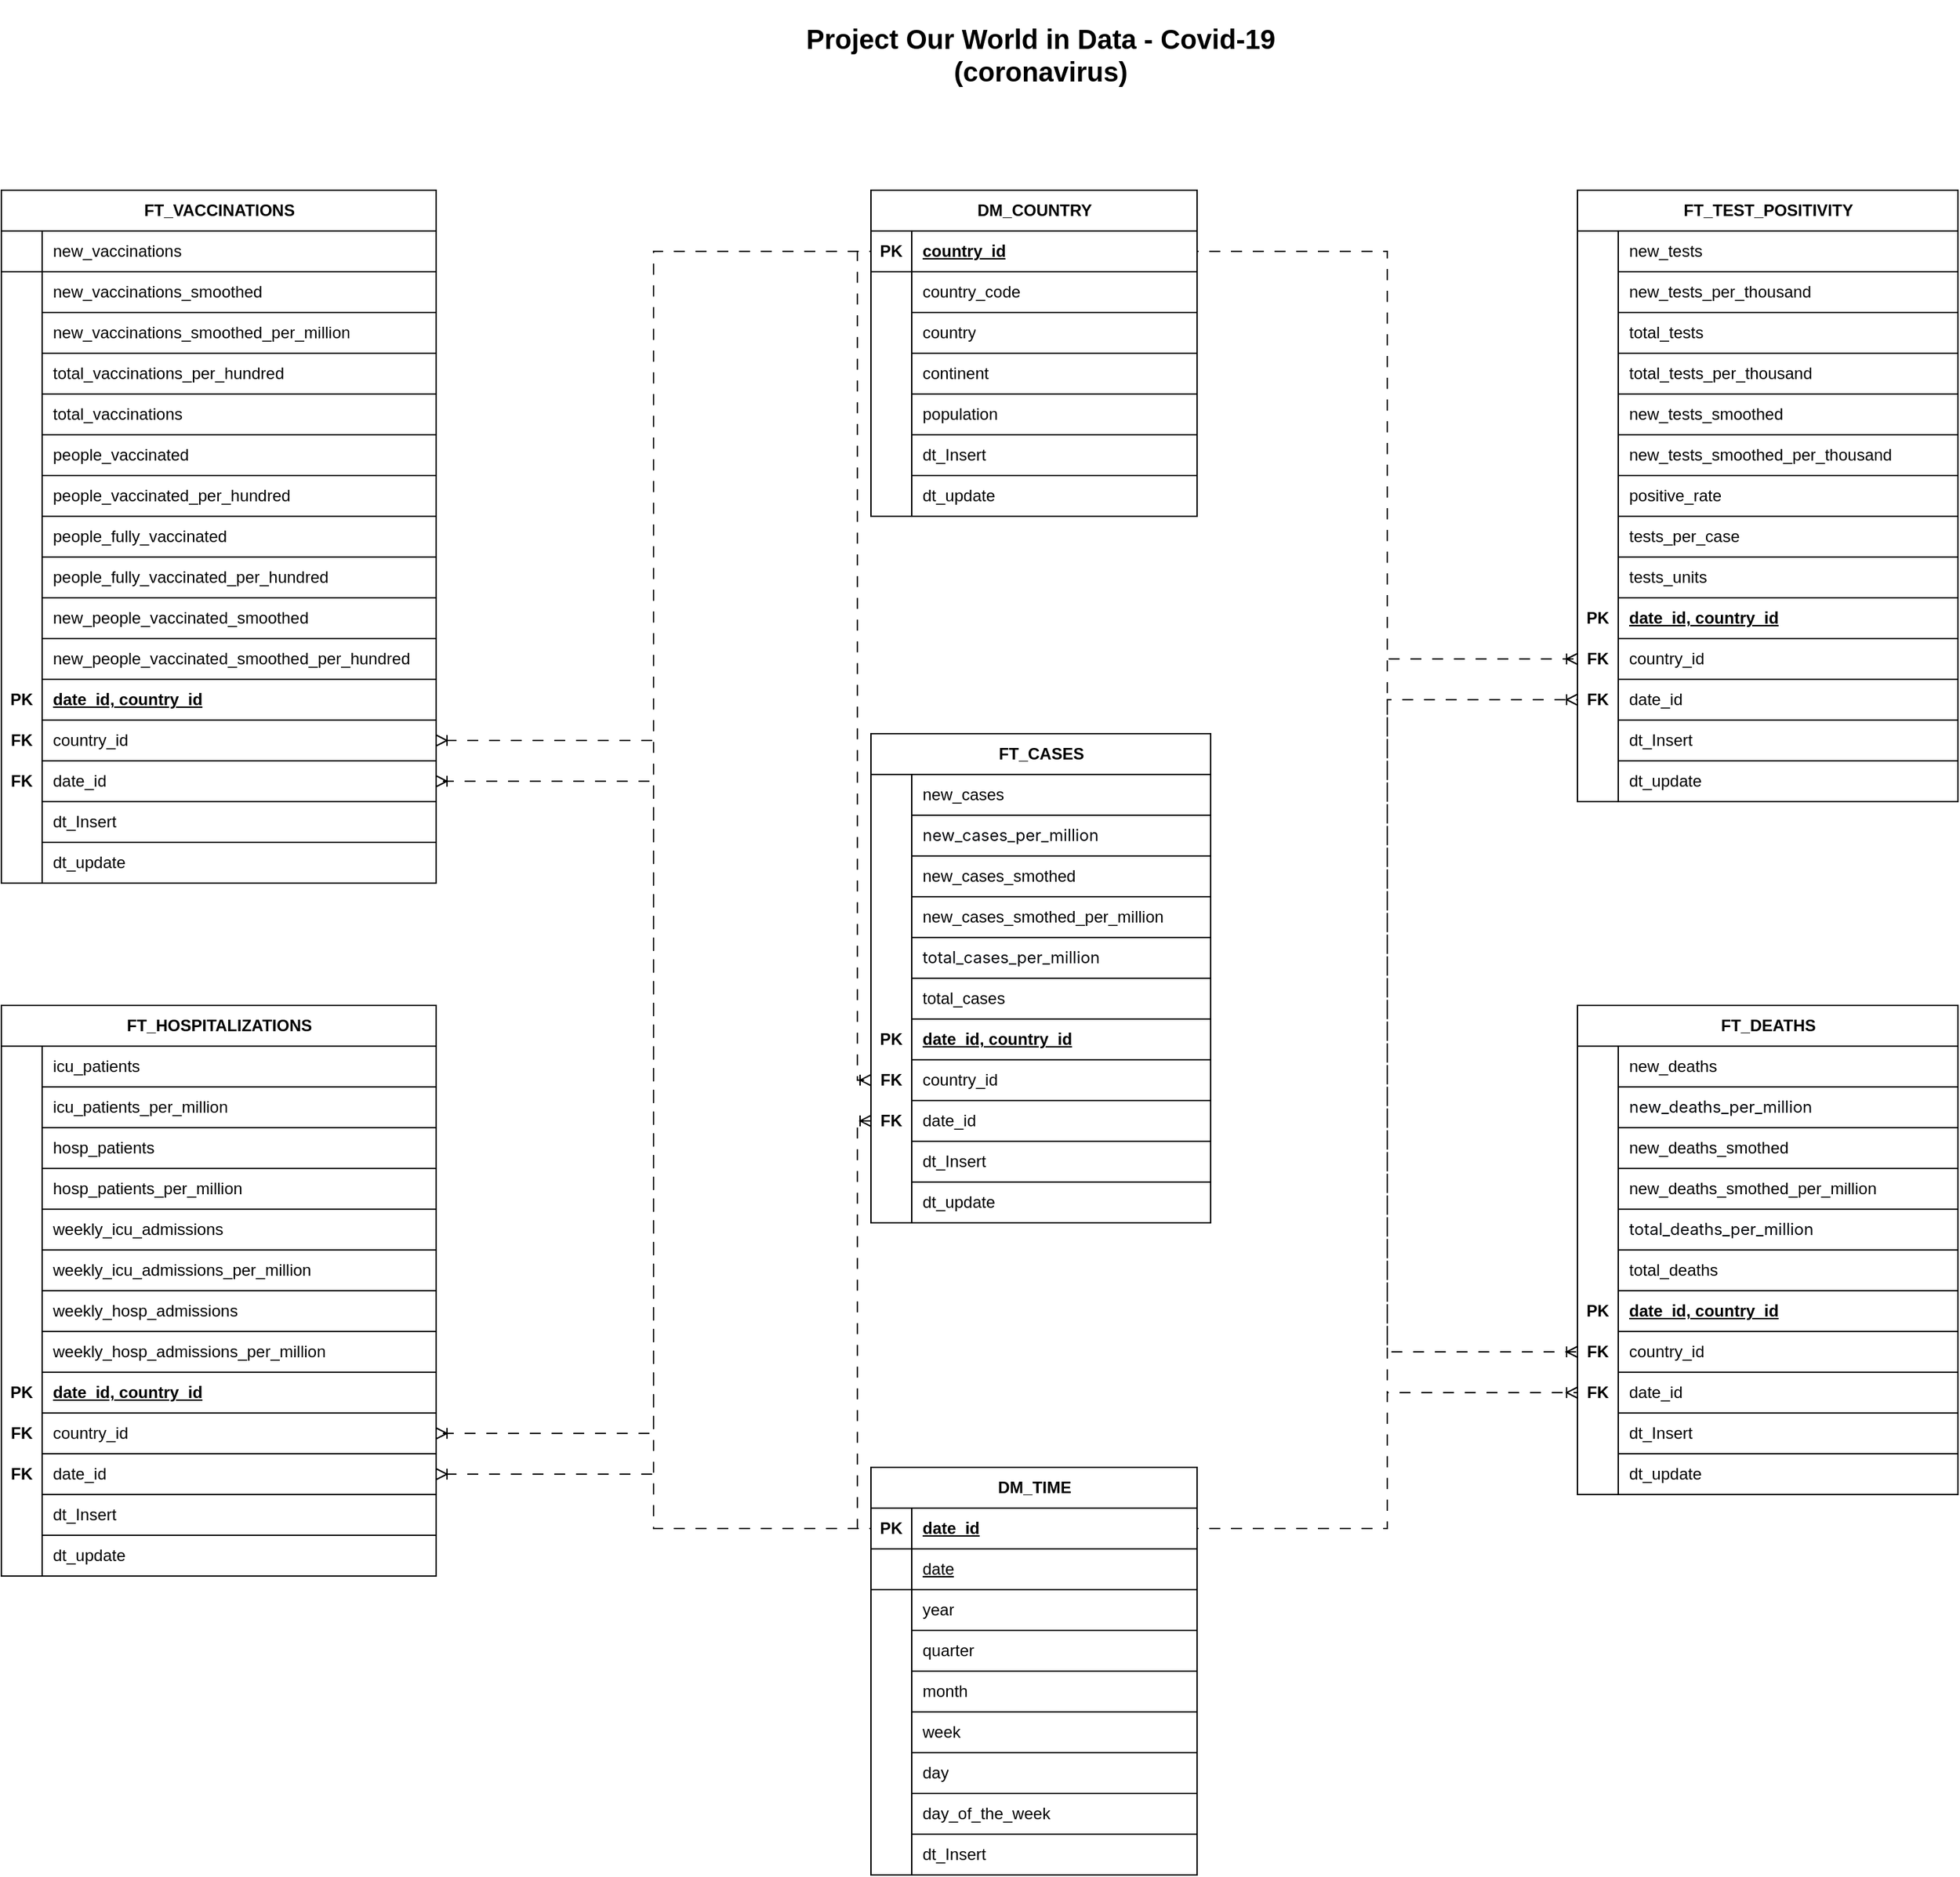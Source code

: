 <mxfile version="26.1.1">
  <diagram name="Page-1" id="SHbM9cOQg45hnFrMAhyP">
    <mxGraphModel dx="749" dy="871" grid="1" gridSize="10" guides="1" tooltips="1" connect="1" arrows="1" fold="1" page="1" pageScale="1" pageWidth="850" pageHeight="1100" math="0" shadow="0">
      <root>
        <mxCell id="0" />
        <mxCell id="1" parent="0" />
        <mxCell id="JF2g0LkRVkk4L8MpLoKu-1" value="Project Our World in Data - Covid-19 (coronavirus)" style="text;html=1;align=center;verticalAlign=middle;whiteSpace=wrap;rounded=0;fontStyle=1;fontSize=20;" parent="1" vertex="1">
          <mxGeometry x="905" y="20" width="440" height="80" as="geometry" />
        </mxCell>
        <mxCell id="JF2g0LkRVkk4L8MpLoKu-2" value="DM_TIME" style="shape=table;startSize=30;container=1;collapsible=1;childLayout=tableLayout;fixedRows=1;rowLines=0;fontStyle=1;align=center;resizeLast=1;html=1;" parent="1" vertex="1">
          <mxGeometry x="1000" y="1100" width="240" height="300" as="geometry" />
        </mxCell>
        <mxCell id="JF2g0LkRVkk4L8MpLoKu-3" value="" style="shape=tableRow;horizontal=0;startSize=0;swimlaneHead=0;swimlaneBody=0;fillColor=none;collapsible=0;dropTarget=0;points=[[0,0.5],[1,0.5]];portConstraint=eastwest;top=0;left=0;right=0;bottom=1;" parent="JF2g0LkRVkk4L8MpLoKu-2" vertex="1">
          <mxGeometry y="30" width="240" height="30" as="geometry" />
        </mxCell>
        <mxCell id="JF2g0LkRVkk4L8MpLoKu-4" value="PK" style="shape=partialRectangle;connectable=0;fillColor=none;top=0;left=0;bottom=0;right=0;fontStyle=1;overflow=hidden;whiteSpace=wrap;html=1;" parent="JF2g0LkRVkk4L8MpLoKu-3" vertex="1">
          <mxGeometry width="30" height="30" as="geometry">
            <mxRectangle width="30" height="30" as="alternateBounds" />
          </mxGeometry>
        </mxCell>
        <mxCell id="JF2g0LkRVkk4L8MpLoKu-5" value="date_id" style="shape=partialRectangle;connectable=0;fillColor=none;top=0;left=0;bottom=0;right=0;align=left;spacingLeft=6;fontStyle=5;overflow=hidden;whiteSpace=wrap;html=1;" parent="JF2g0LkRVkk4L8MpLoKu-3" vertex="1">
          <mxGeometry x="30" width="210" height="30" as="geometry">
            <mxRectangle width="210" height="30" as="alternateBounds" />
          </mxGeometry>
        </mxCell>
        <mxCell id="Hem9dVRgudhY8zJhj9QT-93" style="shape=tableRow;horizontal=0;startSize=0;swimlaneHead=0;swimlaneBody=0;fillColor=none;collapsible=0;dropTarget=0;points=[[0,0.5],[1,0.5]];portConstraint=eastwest;top=0;left=0;right=0;bottom=1;" parent="JF2g0LkRVkk4L8MpLoKu-2" vertex="1">
          <mxGeometry y="60" width="240" height="30" as="geometry" />
        </mxCell>
        <mxCell id="Hem9dVRgudhY8zJhj9QT-94" style="shape=partialRectangle;connectable=0;fillColor=none;top=0;left=0;bottom=0;right=0;fontStyle=1;overflow=hidden;whiteSpace=wrap;html=1;" parent="Hem9dVRgudhY8zJhj9QT-93" vertex="1">
          <mxGeometry width="30" height="30" as="geometry">
            <mxRectangle width="30" height="30" as="alternateBounds" />
          </mxGeometry>
        </mxCell>
        <mxCell id="Hem9dVRgudhY8zJhj9QT-95" value="&lt;span style=&quot;font-weight: normal;&quot;&gt;date&lt;/span&gt;" style="shape=partialRectangle;connectable=0;fillColor=none;top=0;left=0;bottom=0;right=0;align=left;spacingLeft=6;fontStyle=5;overflow=hidden;whiteSpace=wrap;html=1;" parent="Hem9dVRgudhY8zJhj9QT-93" vertex="1">
          <mxGeometry x="30" width="210" height="30" as="geometry">
            <mxRectangle width="210" height="30" as="alternateBounds" />
          </mxGeometry>
        </mxCell>
        <mxCell id="JF2g0LkRVkk4L8MpLoKu-6" value="" style="shape=tableRow;horizontal=0;startSize=0;swimlaneHead=0;swimlaneBody=0;fillColor=none;collapsible=0;dropTarget=0;points=[[0,0.5],[1,0.5]];portConstraint=eastwest;top=0;left=0;right=0;bottom=0;" parent="JF2g0LkRVkk4L8MpLoKu-2" vertex="1">
          <mxGeometry y="90" width="240" height="30" as="geometry" />
        </mxCell>
        <mxCell id="JF2g0LkRVkk4L8MpLoKu-7" value="" style="shape=partialRectangle;connectable=0;fillColor=none;top=0;left=0;bottom=0;right=0;editable=1;overflow=hidden;whiteSpace=wrap;html=1;" parent="JF2g0LkRVkk4L8MpLoKu-6" vertex="1">
          <mxGeometry width="30" height="30" as="geometry">
            <mxRectangle width="30" height="30" as="alternateBounds" />
          </mxGeometry>
        </mxCell>
        <mxCell id="JF2g0LkRVkk4L8MpLoKu-8" value="year" style="shape=partialRectangle;connectable=0;fillColor=none;top=0;left=0;bottom=1;right=0;align=left;spacingLeft=6;overflow=hidden;whiteSpace=wrap;html=1;" parent="JF2g0LkRVkk4L8MpLoKu-6" vertex="1">
          <mxGeometry x="30" width="210" height="30" as="geometry">
            <mxRectangle width="210" height="30" as="alternateBounds" />
          </mxGeometry>
        </mxCell>
        <mxCell id="JF2g0LkRVkk4L8MpLoKu-9" value="" style="shape=tableRow;horizontal=0;startSize=0;swimlaneHead=0;swimlaneBody=0;fillColor=none;collapsible=0;dropTarget=0;points=[[0,0.5],[1,0.5]];portConstraint=eastwest;top=0;left=0;right=0;bottom=0;" parent="JF2g0LkRVkk4L8MpLoKu-2" vertex="1">
          <mxGeometry y="120" width="240" height="30" as="geometry" />
        </mxCell>
        <mxCell id="JF2g0LkRVkk4L8MpLoKu-10" value="" style="shape=partialRectangle;connectable=0;fillColor=none;top=0;left=0;bottom=0;right=0;editable=1;overflow=hidden;whiteSpace=wrap;html=1;" parent="JF2g0LkRVkk4L8MpLoKu-9" vertex="1">
          <mxGeometry width="30" height="30" as="geometry">
            <mxRectangle width="30" height="30" as="alternateBounds" />
          </mxGeometry>
        </mxCell>
        <mxCell id="JF2g0LkRVkk4L8MpLoKu-11" value="quarter" style="shape=partialRectangle;connectable=0;fillColor=none;top=0;left=0;bottom=1;right=0;align=left;spacingLeft=6;overflow=hidden;whiteSpace=wrap;html=1;" parent="JF2g0LkRVkk4L8MpLoKu-9" vertex="1">
          <mxGeometry x="30" width="210" height="30" as="geometry">
            <mxRectangle width="210" height="30" as="alternateBounds" />
          </mxGeometry>
        </mxCell>
        <mxCell id="JF2g0LkRVkk4L8MpLoKu-15" style="shape=tableRow;horizontal=0;startSize=0;swimlaneHead=0;swimlaneBody=0;fillColor=none;collapsible=0;dropTarget=0;points=[[0,0.5],[1,0.5]];portConstraint=eastwest;top=0;left=0;right=0;bottom=0;" parent="JF2g0LkRVkk4L8MpLoKu-2" vertex="1">
          <mxGeometry y="150" width="240" height="30" as="geometry" />
        </mxCell>
        <mxCell id="JF2g0LkRVkk4L8MpLoKu-16" style="shape=partialRectangle;connectable=0;fillColor=none;top=0;left=0;bottom=0;right=0;editable=1;overflow=hidden;whiteSpace=wrap;html=1;" parent="JF2g0LkRVkk4L8MpLoKu-15" vertex="1">
          <mxGeometry width="30" height="30" as="geometry">
            <mxRectangle width="30" height="30" as="alternateBounds" />
          </mxGeometry>
        </mxCell>
        <mxCell id="JF2g0LkRVkk4L8MpLoKu-17" value="month" style="shape=partialRectangle;connectable=0;fillColor=none;top=0;left=0;bottom=1;right=0;align=left;spacingLeft=6;overflow=hidden;whiteSpace=wrap;html=1;" parent="JF2g0LkRVkk4L8MpLoKu-15" vertex="1">
          <mxGeometry x="30" width="210" height="30" as="geometry">
            <mxRectangle width="210" height="30" as="alternateBounds" />
          </mxGeometry>
        </mxCell>
        <mxCell id="JF2g0LkRVkk4L8MpLoKu-12" value="" style="shape=tableRow;horizontal=0;startSize=0;swimlaneHead=0;swimlaneBody=0;fillColor=none;collapsible=0;dropTarget=0;points=[[0,0.5],[1,0.5]];portConstraint=eastwest;top=0;left=0;right=0;bottom=0;" parent="JF2g0LkRVkk4L8MpLoKu-2" vertex="1">
          <mxGeometry y="180" width="240" height="30" as="geometry" />
        </mxCell>
        <mxCell id="JF2g0LkRVkk4L8MpLoKu-13" value="" style="shape=partialRectangle;connectable=0;fillColor=none;top=0;left=0;bottom=0;right=0;editable=1;overflow=hidden;whiteSpace=wrap;html=1;" parent="JF2g0LkRVkk4L8MpLoKu-12" vertex="1">
          <mxGeometry width="30" height="30" as="geometry">
            <mxRectangle width="30" height="30" as="alternateBounds" />
          </mxGeometry>
        </mxCell>
        <mxCell id="JF2g0LkRVkk4L8MpLoKu-14" value="week" style="shape=partialRectangle;connectable=0;fillColor=none;top=0;left=0;bottom=1;right=0;align=left;spacingLeft=6;overflow=hidden;whiteSpace=wrap;html=1;" parent="JF2g0LkRVkk4L8MpLoKu-12" vertex="1">
          <mxGeometry x="30" width="210" height="30" as="geometry">
            <mxRectangle width="210" height="30" as="alternateBounds" />
          </mxGeometry>
        </mxCell>
        <mxCell id="JF2g0LkRVkk4L8MpLoKu-21" style="shape=tableRow;horizontal=0;startSize=0;swimlaneHead=0;swimlaneBody=0;fillColor=none;collapsible=0;dropTarget=0;points=[[0,0.5],[1,0.5]];portConstraint=eastwest;top=0;left=0;right=0;bottom=0;" parent="JF2g0LkRVkk4L8MpLoKu-2" vertex="1">
          <mxGeometry y="210" width="240" height="30" as="geometry" />
        </mxCell>
        <mxCell id="JF2g0LkRVkk4L8MpLoKu-22" style="shape=partialRectangle;connectable=0;fillColor=none;top=0;left=0;bottom=0;right=0;editable=1;overflow=hidden;whiteSpace=wrap;html=1;" parent="JF2g0LkRVkk4L8MpLoKu-21" vertex="1">
          <mxGeometry width="30" height="30" as="geometry">
            <mxRectangle width="30" height="30" as="alternateBounds" />
          </mxGeometry>
        </mxCell>
        <mxCell id="JF2g0LkRVkk4L8MpLoKu-23" value="day" style="shape=partialRectangle;connectable=0;fillColor=none;top=0;left=0;bottom=1;right=0;align=left;spacingLeft=6;overflow=hidden;whiteSpace=wrap;html=1;" parent="JF2g0LkRVkk4L8MpLoKu-21" vertex="1">
          <mxGeometry x="30" width="210" height="30" as="geometry">
            <mxRectangle width="210" height="30" as="alternateBounds" />
          </mxGeometry>
        </mxCell>
        <mxCell id="JF2g0LkRVkk4L8MpLoKu-30" style="shape=tableRow;horizontal=0;startSize=0;swimlaneHead=0;swimlaneBody=0;fillColor=none;collapsible=0;dropTarget=0;points=[[0,0.5],[1,0.5]];portConstraint=eastwest;top=0;left=0;right=0;bottom=0;" parent="JF2g0LkRVkk4L8MpLoKu-2" vertex="1">
          <mxGeometry y="240" width="240" height="30" as="geometry" />
        </mxCell>
        <mxCell id="JF2g0LkRVkk4L8MpLoKu-31" style="shape=partialRectangle;connectable=0;fillColor=none;top=0;left=0;bottom=0;right=0;editable=1;overflow=hidden;whiteSpace=wrap;html=1;" parent="JF2g0LkRVkk4L8MpLoKu-30" vertex="1">
          <mxGeometry width="30" height="30" as="geometry">
            <mxRectangle width="30" height="30" as="alternateBounds" />
          </mxGeometry>
        </mxCell>
        <mxCell id="JF2g0LkRVkk4L8MpLoKu-32" value="day_of_the_week" style="shape=partialRectangle;connectable=0;fillColor=none;top=0;left=0;bottom=1;right=0;align=left;spacingLeft=6;overflow=hidden;whiteSpace=wrap;html=1;" parent="JF2g0LkRVkk4L8MpLoKu-30" vertex="1">
          <mxGeometry x="30" width="210" height="30" as="geometry">
            <mxRectangle width="210" height="30" as="alternateBounds" />
          </mxGeometry>
        </mxCell>
        <mxCell id="JF2g0LkRVkk4L8MpLoKu-27" style="shape=tableRow;horizontal=0;startSize=0;swimlaneHead=0;swimlaneBody=0;fillColor=none;collapsible=0;dropTarget=0;points=[[0,0.5],[1,0.5]];portConstraint=eastwest;top=0;left=0;right=0;bottom=0;" parent="JF2g0LkRVkk4L8MpLoKu-2" vertex="1">
          <mxGeometry y="270" width="240" height="30" as="geometry" />
        </mxCell>
        <mxCell id="JF2g0LkRVkk4L8MpLoKu-28" style="shape=partialRectangle;connectable=0;fillColor=none;top=0;left=0;bottom=0;right=0;editable=1;overflow=hidden;whiteSpace=wrap;html=1;" parent="JF2g0LkRVkk4L8MpLoKu-27" vertex="1">
          <mxGeometry width="30" height="30" as="geometry">
            <mxRectangle width="30" height="30" as="alternateBounds" />
          </mxGeometry>
        </mxCell>
        <mxCell id="JF2g0LkRVkk4L8MpLoKu-29" value="dt_Insert" style="shape=partialRectangle;connectable=0;fillColor=none;top=0;left=0;bottom=1;right=0;align=left;spacingLeft=6;overflow=hidden;whiteSpace=wrap;html=1;" parent="JF2g0LkRVkk4L8MpLoKu-27" vertex="1">
          <mxGeometry x="30" width="210" height="30" as="geometry">
            <mxRectangle width="210" height="30" as="alternateBounds" />
          </mxGeometry>
        </mxCell>
        <mxCell id="JF2g0LkRVkk4L8MpLoKu-33" value="DM_COUNTRY" style="shape=table;startSize=30;container=1;collapsible=1;childLayout=tableLayout;fixedRows=1;rowLines=0;fontStyle=1;align=center;resizeLast=1;html=1;" parent="1" vertex="1">
          <mxGeometry x="1000" y="160" width="240" height="240" as="geometry" />
        </mxCell>
        <mxCell id="JF2g0LkRVkk4L8MpLoKu-34" value="" style="shape=tableRow;horizontal=0;startSize=0;swimlaneHead=0;swimlaneBody=0;fillColor=none;collapsible=0;dropTarget=0;points=[[0,0.5],[1,0.5]];portConstraint=eastwest;top=0;left=0;right=0;bottom=1;" parent="JF2g0LkRVkk4L8MpLoKu-33" vertex="1">
          <mxGeometry y="30" width="240" height="30" as="geometry" />
        </mxCell>
        <mxCell id="JF2g0LkRVkk4L8MpLoKu-35" value="PK" style="shape=partialRectangle;connectable=0;fillColor=none;top=0;left=0;bottom=0;right=0;fontStyle=1;overflow=hidden;whiteSpace=wrap;html=1;" parent="JF2g0LkRVkk4L8MpLoKu-34" vertex="1">
          <mxGeometry width="30" height="30" as="geometry">
            <mxRectangle width="30" height="30" as="alternateBounds" />
          </mxGeometry>
        </mxCell>
        <mxCell id="JF2g0LkRVkk4L8MpLoKu-36" value="country_id" style="shape=partialRectangle;connectable=0;fillColor=none;top=0;left=0;bottom=0;right=0;align=left;spacingLeft=6;fontStyle=5;overflow=hidden;whiteSpace=wrap;html=1;" parent="JF2g0LkRVkk4L8MpLoKu-34" vertex="1">
          <mxGeometry x="30" width="210" height="30" as="geometry">
            <mxRectangle width="210" height="30" as="alternateBounds" />
          </mxGeometry>
        </mxCell>
        <mxCell id="Hem9dVRgudhY8zJhj9QT-73" value="" style="shape=tableRow;horizontal=0;startSize=0;swimlaneHead=0;swimlaneBody=0;fillColor=none;collapsible=0;dropTarget=0;points=[[0,0.5],[1,0.5]];portConstraint=eastwest;top=0;left=0;right=0;bottom=0;" parent="JF2g0LkRVkk4L8MpLoKu-33" vertex="1">
          <mxGeometry y="60" width="240" height="30" as="geometry" />
        </mxCell>
        <mxCell id="Hem9dVRgudhY8zJhj9QT-74" value="" style="shape=partialRectangle;connectable=0;fillColor=none;top=0;left=0;bottom=0;right=0;editable=1;overflow=hidden;whiteSpace=wrap;html=1;" parent="Hem9dVRgudhY8zJhj9QT-73" vertex="1">
          <mxGeometry width="30" height="30" as="geometry">
            <mxRectangle width="30" height="30" as="alternateBounds" />
          </mxGeometry>
        </mxCell>
        <mxCell id="Hem9dVRgudhY8zJhj9QT-75" value="country_code" style="shape=partialRectangle;connectable=0;fillColor=none;top=0;left=0;bottom=1;right=0;align=left;spacingLeft=6;overflow=hidden;whiteSpace=wrap;html=1;" parent="Hem9dVRgudhY8zJhj9QT-73" vertex="1">
          <mxGeometry x="30" width="210" height="30" as="geometry">
            <mxRectangle width="210" height="30" as="alternateBounds" />
          </mxGeometry>
        </mxCell>
        <mxCell id="JF2g0LkRVkk4L8MpLoKu-40" value="" style="shape=tableRow;horizontal=0;startSize=0;swimlaneHead=0;swimlaneBody=0;fillColor=none;collapsible=0;dropTarget=0;points=[[0,0.5],[1,0.5]];portConstraint=eastwest;top=0;left=0;right=0;bottom=0;" parent="JF2g0LkRVkk4L8MpLoKu-33" vertex="1">
          <mxGeometry y="90" width="240" height="30" as="geometry" />
        </mxCell>
        <mxCell id="JF2g0LkRVkk4L8MpLoKu-41" value="" style="shape=partialRectangle;connectable=0;fillColor=none;top=0;left=0;bottom=0;right=0;editable=1;overflow=hidden;whiteSpace=wrap;html=1;" parent="JF2g0LkRVkk4L8MpLoKu-40" vertex="1">
          <mxGeometry width="30" height="30" as="geometry">
            <mxRectangle width="30" height="30" as="alternateBounds" />
          </mxGeometry>
        </mxCell>
        <mxCell id="JF2g0LkRVkk4L8MpLoKu-42" value="country" style="shape=partialRectangle;connectable=0;fillColor=none;top=0;left=0;bottom=1;right=0;align=left;spacingLeft=6;overflow=hidden;whiteSpace=wrap;html=1;" parent="JF2g0LkRVkk4L8MpLoKu-40" vertex="1">
          <mxGeometry x="30" width="210" height="30" as="geometry">
            <mxRectangle width="210" height="30" as="alternateBounds" />
          </mxGeometry>
        </mxCell>
        <mxCell id="JF2g0LkRVkk4L8MpLoKu-43" style="shape=tableRow;horizontal=0;startSize=0;swimlaneHead=0;swimlaneBody=0;fillColor=none;collapsible=0;dropTarget=0;points=[[0,0.5],[1,0.5]];portConstraint=eastwest;top=0;left=0;right=0;bottom=0;" parent="JF2g0LkRVkk4L8MpLoKu-33" vertex="1">
          <mxGeometry y="120" width="240" height="30" as="geometry" />
        </mxCell>
        <mxCell id="JF2g0LkRVkk4L8MpLoKu-44" style="shape=partialRectangle;connectable=0;fillColor=none;top=0;left=0;bottom=0;right=0;editable=1;overflow=hidden;whiteSpace=wrap;html=1;" parent="JF2g0LkRVkk4L8MpLoKu-43" vertex="1">
          <mxGeometry width="30" height="30" as="geometry">
            <mxRectangle width="30" height="30" as="alternateBounds" />
          </mxGeometry>
        </mxCell>
        <mxCell id="JF2g0LkRVkk4L8MpLoKu-45" value="continent" style="shape=partialRectangle;connectable=0;fillColor=none;top=0;left=0;bottom=1;right=0;align=left;spacingLeft=6;overflow=hidden;whiteSpace=wrap;html=1;" parent="JF2g0LkRVkk4L8MpLoKu-43" vertex="1">
          <mxGeometry x="30" width="210" height="30" as="geometry">
            <mxRectangle width="210" height="30" as="alternateBounds" />
          </mxGeometry>
        </mxCell>
        <mxCell id="JF2g0LkRVkk4L8MpLoKu-61" style="shape=tableRow;horizontal=0;startSize=0;swimlaneHead=0;swimlaneBody=0;fillColor=none;collapsible=0;dropTarget=0;points=[[0,0.5],[1,0.5]];portConstraint=eastwest;top=0;left=0;right=0;bottom=0;" parent="JF2g0LkRVkk4L8MpLoKu-33" vertex="1">
          <mxGeometry y="150" width="240" height="30" as="geometry" />
        </mxCell>
        <mxCell id="JF2g0LkRVkk4L8MpLoKu-62" style="shape=partialRectangle;connectable=0;fillColor=none;top=0;left=0;bottom=0;right=0;editable=1;overflow=hidden;whiteSpace=wrap;html=1;" parent="JF2g0LkRVkk4L8MpLoKu-61" vertex="1">
          <mxGeometry width="30" height="30" as="geometry">
            <mxRectangle width="30" height="30" as="alternateBounds" />
          </mxGeometry>
        </mxCell>
        <mxCell id="JF2g0LkRVkk4L8MpLoKu-63" value="population" style="shape=partialRectangle;connectable=0;fillColor=none;top=0;left=0;bottom=1;right=0;align=left;spacingLeft=6;overflow=hidden;whiteSpace=wrap;html=1;" parent="JF2g0LkRVkk4L8MpLoKu-61" vertex="1">
          <mxGeometry x="30" width="210" height="30" as="geometry">
            <mxRectangle width="210" height="30" as="alternateBounds" />
          </mxGeometry>
        </mxCell>
        <mxCell id="JF2g0LkRVkk4L8MpLoKu-46" value="" style="shape=tableRow;horizontal=0;startSize=0;swimlaneHead=0;swimlaneBody=0;fillColor=none;collapsible=0;dropTarget=0;points=[[0,0.5],[1,0.5]];portConstraint=eastwest;top=0;left=0;right=0;bottom=0;" parent="JF2g0LkRVkk4L8MpLoKu-33" vertex="1">
          <mxGeometry y="180" width="240" height="30" as="geometry" />
        </mxCell>
        <mxCell id="JF2g0LkRVkk4L8MpLoKu-47" value="" style="shape=partialRectangle;connectable=0;fillColor=none;top=0;left=0;bottom=0;right=0;editable=1;overflow=hidden;whiteSpace=wrap;html=1;" parent="JF2g0LkRVkk4L8MpLoKu-46" vertex="1">
          <mxGeometry width="30" height="30" as="geometry">
            <mxRectangle width="30" height="30" as="alternateBounds" />
          </mxGeometry>
        </mxCell>
        <mxCell id="JF2g0LkRVkk4L8MpLoKu-48" value="dt_Insert" style="shape=partialRectangle;connectable=0;fillColor=none;top=0;left=0;bottom=1;right=0;align=left;spacingLeft=6;overflow=hidden;whiteSpace=wrap;html=1;" parent="JF2g0LkRVkk4L8MpLoKu-46" vertex="1">
          <mxGeometry x="30" width="210" height="30" as="geometry">
            <mxRectangle width="210" height="30" as="alternateBounds" />
          </mxGeometry>
        </mxCell>
        <mxCell id="JF2g0LkRVkk4L8MpLoKu-49" style="shape=tableRow;horizontal=0;startSize=0;swimlaneHead=0;swimlaneBody=0;fillColor=none;collapsible=0;dropTarget=0;points=[[0,0.5],[1,0.5]];portConstraint=eastwest;top=0;left=0;right=0;bottom=0;" parent="JF2g0LkRVkk4L8MpLoKu-33" vertex="1">
          <mxGeometry y="210" width="240" height="30" as="geometry" />
        </mxCell>
        <mxCell id="JF2g0LkRVkk4L8MpLoKu-50" style="shape=partialRectangle;connectable=0;fillColor=none;top=0;left=0;bottom=0;right=0;editable=1;overflow=hidden;whiteSpace=wrap;html=1;" parent="JF2g0LkRVkk4L8MpLoKu-49" vertex="1">
          <mxGeometry width="30" height="30" as="geometry">
            <mxRectangle width="30" height="30" as="alternateBounds" />
          </mxGeometry>
        </mxCell>
        <mxCell id="JF2g0LkRVkk4L8MpLoKu-51" value="dt_update" style="shape=partialRectangle;connectable=0;fillColor=none;top=0;left=0;bottom=1;right=0;align=left;spacingLeft=6;overflow=hidden;whiteSpace=wrap;html=1;" parent="JF2g0LkRVkk4L8MpLoKu-49" vertex="1">
          <mxGeometry x="30" width="210" height="30" as="geometry">
            <mxRectangle width="210" height="30" as="alternateBounds" />
          </mxGeometry>
        </mxCell>
        <mxCell id="Dhur_R9YTjaLAa79wefi-29" value="FT_DEATHS" style="shape=table;startSize=30;container=1;collapsible=1;childLayout=tableLayout;fixedRows=1;rowLines=0;fontStyle=1;align=center;resizeLast=1;html=1;" parent="1" vertex="1">
          <mxGeometry x="1520" y="760" width="280" height="360" as="geometry" />
        </mxCell>
        <mxCell id="Dhur_R9YTjaLAa79wefi-33" value="" style="shape=tableRow;horizontal=0;startSize=0;swimlaneHead=0;swimlaneBody=0;fillColor=none;collapsible=0;dropTarget=0;points=[[0,0.5],[1,0.5]];portConstraint=eastwest;top=0;left=0;right=0;bottom=0;" parent="Dhur_R9YTjaLAa79wefi-29" vertex="1">
          <mxGeometry y="30" width="280" height="30" as="geometry" />
        </mxCell>
        <mxCell id="Dhur_R9YTjaLAa79wefi-34" value="" style="shape=partialRectangle;connectable=0;fillColor=none;top=0;left=0;bottom=0;right=0;editable=1;overflow=hidden;whiteSpace=wrap;html=1;" parent="Dhur_R9YTjaLAa79wefi-33" vertex="1">
          <mxGeometry width="30" height="30" as="geometry">
            <mxRectangle width="30" height="30" as="alternateBounds" />
          </mxGeometry>
        </mxCell>
        <mxCell id="Dhur_R9YTjaLAa79wefi-35" value="new_deaths" style="shape=partialRectangle;connectable=0;fillColor=none;top=0;left=0;bottom=1;right=0;align=left;spacingLeft=6;overflow=hidden;whiteSpace=wrap;html=1;" parent="Dhur_R9YTjaLAa79wefi-33" vertex="1">
          <mxGeometry x="30" width="250" height="30" as="geometry">
            <mxRectangle width="250" height="30" as="alternateBounds" />
          </mxGeometry>
        </mxCell>
        <mxCell id="Hem9dVRgudhY8zJhj9QT-76" style="shape=tableRow;horizontal=0;startSize=0;swimlaneHead=0;swimlaneBody=0;fillColor=none;collapsible=0;dropTarget=0;points=[[0,0.5],[1,0.5]];portConstraint=eastwest;top=0;left=0;right=0;bottom=0;" parent="Dhur_R9YTjaLAa79wefi-29" vertex="1">
          <mxGeometry y="60" width="280" height="30" as="geometry" />
        </mxCell>
        <mxCell id="Hem9dVRgudhY8zJhj9QT-77" style="shape=partialRectangle;connectable=0;fillColor=none;top=0;left=0;bottom=0;right=0;editable=1;overflow=hidden;whiteSpace=wrap;html=1;" parent="Hem9dVRgudhY8zJhj9QT-76" vertex="1">
          <mxGeometry width="30" height="30" as="geometry">
            <mxRectangle width="30" height="30" as="alternateBounds" />
          </mxGeometry>
        </mxCell>
        <mxCell id="Hem9dVRgudhY8zJhj9QT-78" value="&lt;span style=&quot;color: rgb(1, 4, 9); font-family: -apple-system, BlinkMacSystemFont, &amp;quot;Segoe UI&amp;quot;, &amp;quot;Noto Sans&amp;quot;, Helvetica, Arial, sans-serif, &amp;quot;Apple Color Emoji&amp;quot;, &amp;quot;Segoe UI Emoji&amp;quot;; text-wrap-mode: nowrap; background-color: rgb(255, 255, 255);&quot;&gt;new_deaths_per_million&lt;/span&gt;" style="shape=partialRectangle;connectable=0;fillColor=none;top=0;left=0;bottom=1;right=0;align=left;spacingLeft=6;overflow=hidden;whiteSpace=wrap;html=1;" parent="Hem9dVRgudhY8zJhj9QT-76" vertex="1">
          <mxGeometry x="30" width="250" height="30" as="geometry">
            <mxRectangle width="250" height="30" as="alternateBounds" />
          </mxGeometry>
        </mxCell>
        <mxCell id="Dhur_R9YTjaLAa79wefi-36" value="" style="shape=tableRow;horizontal=0;startSize=0;swimlaneHead=0;swimlaneBody=0;fillColor=none;collapsible=0;dropTarget=0;points=[[0,0.5],[1,0.5]];portConstraint=eastwest;top=0;left=0;right=0;bottom=0;" parent="Dhur_R9YTjaLAa79wefi-29" vertex="1">
          <mxGeometry y="90" width="280" height="30" as="geometry" />
        </mxCell>
        <mxCell id="Dhur_R9YTjaLAa79wefi-37" value="" style="shape=partialRectangle;connectable=0;fillColor=none;top=0;left=0;bottom=0;right=0;editable=1;overflow=hidden;whiteSpace=wrap;html=1;" parent="Dhur_R9YTjaLAa79wefi-36" vertex="1">
          <mxGeometry width="30" height="30" as="geometry">
            <mxRectangle width="30" height="30" as="alternateBounds" />
          </mxGeometry>
        </mxCell>
        <mxCell id="Dhur_R9YTjaLAa79wefi-38" value="new_deaths_smothed" style="shape=partialRectangle;connectable=0;fillColor=none;top=0;left=0;bottom=1;right=0;align=left;spacingLeft=6;overflow=hidden;whiteSpace=wrap;html=1;" parent="Dhur_R9YTjaLAa79wefi-36" vertex="1">
          <mxGeometry x="30" width="250" height="30" as="geometry">
            <mxRectangle width="250" height="30" as="alternateBounds" />
          </mxGeometry>
        </mxCell>
        <mxCell id="Dhur_R9YTjaLAa79wefi-39" style="shape=tableRow;horizontal=0;startSize=0;swimlaneHead=0;swimlaneBody=0;fillColor=none;collapsible=0;dropTarget=0;points=[[0,0.5],[1,0.5]];portConstraint=eastwest;top=0;left=0;right=0;bottom=0;" parent="Dhur_R9YTjaLAa79wefi-29" vertex="1">
          <mxGeometry y="120" width="280" height="30" as="geometry" />
        </mxCell>
        <mxCell id="Dhur_R9YTjaLAa79wefi-40" style="shape=partialRectangle;connectable=0;fillColor=none;top=0;left=0;bottom=0;right=0;editable=1;overflow=hidden;whiteSpace=wrap;html=1;" parent="Dhur_R9YTjaLAa79wefi-39" vertex="1">
          <mxGeometry width="30" height="30" as="geometry">
            <mxRectangle width="30" height="30" as="alternateBounds" />
          </mxGeometry>
        </mxCell>
        <mxCell id="Dhur_R9YTjaLAa79wefi-41" value="new_deaths_smothed_per_million" style="shape=partialRectangle;connectable=0;fillColor=none;top=0;left=0;bottom=1;right=0;align=left;spacingLeft=6;overflow=hidden;whiteSpace=wrap;html=1;" parent="Dhur_R9YTjaLAa79wefi-39" vertex="1">
          <mxGeometry x="30" width="250" height="30" as="geometry">
            <mxRectangle width="250" height="30" as="alternateBounds" />
          </mxGeometry>
        </mxCell>
        <mxCell id="Hem9dVRgudhY8zJhj9QT-79" style="shape=tableRow;horizontal=0;startSize=0;swimlaneHead=0;swimlaneBody=0;fillColor=none;collapsible=0;dropTarget=0;points=[[0,0.5],[1,0.5]];portConstraint=eastwest;top=0;left=0;right=0;bottom=0;" parent="Dhur_R9YTjaLAa79wefi-29" vertex="1">
          <mxGeometry y="150" width="280" height="30" as="geometry" />
        </mxCell>
        <mxCell id="Hem9dVRgudhY8zJhj9QT-80" style="shape=partialRectangle;connectable=0;fillColor=none;top=0;left=0;bottom=0;right=0;editable=1;overflow=hidden;whiteSpace=wrap;html=1;" parent="Hem9dVRgudhY8zJhj9QT-79" vertex="1">
          <mxGeometry width="30" height="30" as="geometry">
            <mxRectangle width="30" height="30" as="alternateBounds" />
          </mxGeometry>
        </mxCell>
        <mxCell id="Hem9dVRgudhY8zJhj9QT-81" value="&lt;span style=&quot;color: rgb(1, 4, 9); font-family: -apple-system, BlinkMacSystemFont, &amp;quot;Segoe UI&amp;quot;, &amp;quot;Noto Sans&amp;quot;, Helvetica, Arial, sans-serif, &amp;quot;Apple Color Emoji&amp;quot;, &amp;quot;Segoe UI Emoji&amp;quot;; text-wrap-mode: nowrap; background-color: rgb(255, 255, 255);&quot;&gt;total_deaths_per_million&lt;/span&gt;" style="shape=partialRectangle;connectable=0;fillColor=none;top=0;left=0;bottom=1;right=0;align=left;spacingLeft=6;overflow=hidden;whiteSpace=wrap;html=1;" parent="Hem9dVRgudhY8zJhj9QT-79" vertex="1">
          <mxGeometry x="30" width="250" height="30" as="geometry">
            <mxRectangle width="250" height="30" as="alternateBounds" />
          </mxGeometry>
        </mxCell>
        <mxCell id="Dhur_R9YTjaLAa79wefi-42" style="shape=tableRow;horizontal=0;startSize=0;swimlaneHead=0;swimlaneBody=0;fillColor=none;collapsible=0;dropTarget=0;points=[[0,0.5],[1,0.5]];portConstraint=eastwest;top=0;left=0;right=0;bottom=0;" parent="Dhur_R9YTjaLAa79wefi-29" vertex="1">
          <mxGeometry y="180" width="280" height="30" as="geometry" />
        </mxCell>
        <mxCell id="Dhur_R9YTjaLAa79wefi-43" style="shape=partialRectangle;connectable=0;fillColor=none;top=0;left=0;bottom=0;right=0;editable=1;overflow=hidden;whiteSpace=wrap;html=1;" parent="Dhur_R9YTjaLAa79wefi-42" vertex="1">
          <mxGeometry width="30" height="30" as="geometry">
            <mxRectangle width="30" height="30" as="alternateBounds" />
          </mxGeometry>
        </mxCell>
        <mxCell id="Dhur_R9YTjaLAa79wefi-44" value="total_deaths" style="shape=partialRectangle;connectable=0;fillColor=none;top=0;left=0;bottom=1;right=0;align=left;spacingLeft=6;overflow=hidden;whiteSpace=wrap;html=1;" parent="Dhur_R9YTjaLAa79wefi-42" vertex="1">
          <mxGeometry x="30" width="250" height="30" as="geometry">
            <mxRectangle width="250" height="30" as="alternateBounds" />
          </mxGeometry>
        </mxCell>
        <mxCell id="Dhur_R9YTjaLAa79wefi-125" style="shape=tableRow;horizontal=0;startSize=0;swimlaneHead=0;swimlaneBody=0;fillColor=none;collapsible=0;dropTarget=0;points=[[0,0.5],[1,0.5]];portConstraint=eastwest;top=0;left=0;right=0;bottom=0;" parent="Dhur_R9YTjaLAa79wefi-29" vertex="1">
          <mxGeometry y="210" width="280" height="30" as="geometry" />
        </mxCell>
        <mxCell id="Dhur_R9YTjaLAa79wefi-126" value="PK" style="shape=partialRectangle;connectable=0;fillColor=none;top=0;left=0;bottom=0;right=0;editable=1;overflow=hidden;whiteSpace=wrap;html=1;fontStyle=1" parent="Dhur_R9YTjaLAa79wefi-125" vertex="1">
          <mxGeometry width="30" height="30" as="geometry">
            <mxRectangle width="30" height="30" as="alternateBounds" />
          </mxGeometry>
        </mxCell>
        <mxCell id="Dhur_R9YTjaLAa79wefi-127" value="date_id, country_id" style="shape=partialRectangle;connectable=0;fillColor=none;top=0;left=0;bottom=1;right=0;align=left;spacingLeft=6;overflow=hidden;whiteSpace=wrap;html=1;fontStyle=5" parent="Dhur_R9YTjaLAa79wefi-125" vertex="1">
          <mxGeometry x="30" width="250" height="30" as="geometry">
            <mxRectangle width="250" height="30" as="alternateBounds" />
          </mxGeometry>
        </mxCell>
        <mxCell id="Dhur_R9YTjaLAa79wefi-45" style="shape=tableRow;horizontal=0;startSize=0;swimlaneHead=0;swimlaneBody=0;fillColor=none;collapsible=0;dropTarget=0;points=[[0,0.5],[1,0.5]];portConstraint=eastwest;top=0;left=0;right=0;bottom=0;" parent="Dhur_R9YTjaLAa79wefi-29" vertex="1">
          <mxGeometry y="240" width="280" height="30" as="geometry" />
        </mxCell>
        <mxCell id="Dhur_R9YTjaLAa79wefi-46" value="&lt;span style=&quot;background-color: light-dark(#ffffff, var(--ge-dark-color, #121212));&quot;&gt;FK&lt;/span&gt;" style="shape=partialRectangle;connectable=0;fillColor=none;top=0;left=0;bottom=0;right=0;editable=1;overflow=hidden;whiteSpace=wrap;html=1;fontStyle=1" parent="Dhur_R9YTjaLAa79wefi-45" vertex="1">
          <mxGeometry width="30" height="30" as="geometry">
            <mxRectangle width="30" height="30" as="alternateBounds" />
          </mxGeometry>
        </mxCell>
        <mxCell id="Dhur_R9YTjaLAa79wefi-47" value="country_id" style="shape=partialRectangle;connectable=0;fillColor=none;top=0;left=0;bottom=1;right=0;align=left;spacingLeft=6;overflow=hidden;whiteSpace=wrap;html=1;" parent="Dhur_R9YTjaLAa79wefi-45" vertex="1">
          <mxGeometry x="30" width="250" height="30" as="geometry">
            <mxRectangle width="250" height="30" as="alternateBounds" />
          </mxGeometry>
        </mxCell>
        <mxCell id="Dhur_R9YTjaLAa79wefi-48" style="shape=tableRow;horizontal=0;startSize=0;swimlaneHead=0;swimlaneBody=0;fillColor=none;collapsible=0;dropTarget=0;points=[[0,0.5],[1,0.5]];portConstraint=eastwest;top=0;left=0;right=0;bottom=0;" parent="Dhur_R9YTjaLAa79wefi-29" vertex="1">
          <mxGeometry y="270" width="280" height="30" as="geometry" />
        </mxCell>
        <mxCell id="Dhur_R9YTjaLAa79wefi-49" value="FK" style="shape=partialRectangle;connectable=0;fillColor=none;top=0;left=0;bottom=0;right=0;editable=1;overflow=hidden;whiteSpace=wrap;html=1;labelBackgroundColor=none;fontStyle=1" parent="Dhur_R9YTjaLAa79wefi-48" vertex="1">
          <mxGeometry width="30" height="30" as="geometry">
            <mxRectangle width="30" height="30" as="alternateBounds" />
          </mxGeometry>
        </mxCell>
        <mxCell id="Dhur_R9YTjaLAa79wefi-50" value="date_id" style="shape=partialRectangle;connectable=0;fillColor=none;top=0;left=0;bottom=1;right=0;align=left;spacingLeft=6;overflow=hidden;whiteSpace=wrap;html=1;" parent="Dhur_R9YTjaLAa79wefi-48" vertex="1">
          <mxGeometry x="30" width="250" height="30" as="geometry">
            <mxRectangle width="250" height="30" as="alternateBounds" />
          </mxGeometry>
        </mxCell>
        <mxCell id="Dhur_R9YTjaLAa79wefi-51" value="" style="shape=tableRow;horizontal=0;startSize=0;swimlaneHead=0;swimlaneBody=0;fillColor=none;collapsible=0;dropTarget=0;points=[[0,0.5],[1,0.5]];portConstraint=eastwest;top=0;left=0;right=0;bottom=0;" parent="Dhur_R9YTjaLAa79wefi-29" vertex="1">
          <mxGeometry y="300" width="280" height="30" as="geometry" />
        </mxCell>
        <mxCell id="Dhur_R9YTjaLAa79wefi-52" value="" style="shape=partialRectangle;connectable=0;fillColor=none;top=0;left=0;bottom=0;right=0;editable=1;overflow=hidden;whiteSpace=wrap;html=1;" parent="Dhur_R9YTjaLAa79wefi-51" vertex="1">
          <mxGeometry width="30" height="30" as="geometry">
            <mxRectangle width="30" height="30" as="alternateBounds" />
          </mxGeometry>
        </mxCell>
        <mxCell id="Dhur_R9YTjaLAa79wefi-53" value="dt_Insert" style="shape=partialRectangle;connectable=0;fillColor=none;top=0;left=0;bottom=1;right=0;align=left;spacingLeft=6;overflow=hidden;whiteSpace=wrap;html=1;" parent="Dhur_R9YTjaLAa79wefi-51" vertex="1">
          <mxGeometry x="30" width="250" height="30" as="geometry">
            <mxRectangle width="250" height="30" as="alternateBounds" />
          </mxGeometry>
        </mxCell>
        <mxCell id="Dhur_R9YTjaLAa79wefi-54" style="shape=tableRow;horizontal=0;startSize=0;swimlaneHead=0;swimlaneBody=0;fillColor=none;collapsible=0;dropTarget=0;points=[[0,0.5],[1,0.5]];portConstraint=eastwest;top=0;left=0;right=0;bottom=0;" parent="Dhur_R9YTjaLAa79wefi-29" vertex="1">
          <mxGeometry y="330" width="280" height="30" as="geometry" />
        </mxCell>
        <mxCell id="Dhur_R9YTjaLAa79wefi-55" style="shape=partialRectangle;connectable=0;fillColor=none;top=0;left=0;bottom=0;right=0;editable=1;overflow=hidden;whiteSpace=wrap;html=1;" parent="Dhur_R9YTjaLAa79wefi-54" vertex="1">
          <mxGeometry width="30" height="30" as="geometry">
            <mxRectangle width="30" height="30" as="alternateBounds" />
          </mxGeometry>
        </mxCell>
        <mxCell id="Dhur_R9YTjaLAa79wefi-56" value="dt_update" style="shape=partialRectangle;connectable=0;fillColor=none;top=0;left=0;bottom=1;right=0;align=left;spacingLeft=6;overflow=hidden;whiteSpace=wrap;html=1;" parent="Dhur_R9YTjaLAa79wefi-54" vertex="1">
          <mxGeometry x="30" width="250" height="30" as="geometry">
            <mxRectangle width="250" height="30" as="alternateBounds" />
          </mxGeometry>
        </mxCell>
        <mxCell id="Dhur_R9YTjaLAa79wefi-57" value="FT_VACCINATIONS" style="shape=table;startSize=30;container=1;collapsible=1;childLayout=tableLayout;fixedRows=1;rowLines=0;fontStyle=1;align=center;resizeLast=1;html=1;" parent="1" vertex="1">
          <mxGeometry x="360" y="160" width="320" height="510" as="geometry" />
        </mxCell>
        <mxCell id="Dhur_R9YTjaLAa79wefi-58" value="" style="shape=tableRow;horizontal=0;startSize=0;swimlaneHead=0;swimlaneBody=0;fillColor=none;collapsible=0;dropTarget=0;points=[[0,0.5],[1,0.5]];portConstraint=eastwest;top=0;left=0;right=0;bottom=1;" parent="Dhur_R9YTjaLAa79wefi-57" vertex="1">
          <mxGeometry y="30" width="320" height="30" as="geometry" />
        </mxCell>
        <mxCell id="Dhur_R9YTjaLAa79wefi-59" value="" style="shape=partialRectangle;connectable=0;fillColor=none;top=0;left=0;bottom=0;right=0;fontStyle=1;overflow=hidden;whiteSpace=wrap;html=1;" parent="Dhur_R9YTjaLAa79wefi-58" vertex="1">
          <mxGeometry width="30" height="30" as="geometry">
            <mxRectangle width="30" height="30" as="alternateBounds" />
          </mxGeometry>
        </mxCell>
        <mxCell id="Dhur_R9YTjaLAa79wefi-60" value="&lt;span style=&quot;font-weight: normal;&quot;&gt;new_vaccinations&lt;/span&gt;" style="shape=partialRectangle;connectable=0;fillColor=none;top=0;left=0;bottom=0;right=0;align=left;spacingLeft=6;fontStyle=1;overflow=hidden;whiteSpace=wrap;html=1;" parent="Dhur_R9YTjaLAa79wefi-58" vertex="1">
          <mxGeometry x="30" width="290" height="30" as="geometry">
            <mxRectangle width="290" height="30" as="alternateBounds" />
          </mxGeometry>
        </mxCell>
        <mxCell id="Dhur_R9YTjaLAa79wefi-61" value="" style="shape=tableRow;horizontal=0;startSize=0;swimlaneHead=0;swimlaneBody=0;fillColor=none;collapsible=0;dropTarget=0;points=[[0,0.5],[1,0.5]];portConstraint=eastwest;top=0;left=0;right=0;bottom=0;" parent="Dhur_R9YTjaLAa79wefi-57" vertex="1">
          <mxGeometry y="60" width="320" height="30" as="geometry" />
        </mxCell>
        <mxCell id="Dhur_R9YTjaLAa79wefi-62" value="" style="shape=partialRectangle;connectable=0;fillColor=none;top=0;left=0;bottom=0;right=0;editable=1;overflow=hidden;whiteSpace=wrap;html=1;" parent="Dhur_R9YTjaLAa79wefi-61" vertex="1">
          <mxGeometry width="30" height="30" as="geometry">
            <mxRectangle width="30" height="30" as="alternateBounds" />
          </mxGeometry>
        </mxCell>
        <mxCell id="Dhur_R9YTjaLAa79wefi-63" value="new_vaccinations_smoothed" style="shape=partialRectangle;connectable=0;fillColor=none;top=0;left=0;bottom=1;right=0;align=left;spacingLeft=6;overflow=hidden;whiteSpace=wrap;html=1;" parent="Dhur_R9YTjaLAa79wefi-61" vertex="1">
          <mxGeometry x="30" width="290" height="30" as="geometry">
            <mxRectangle width="290" height="30" as="alternateBounds" />
          </mxGeometry>
        </mxCell>
        <mxCell id="Dhur_R9YTjaLAa79wefi-64" value="" style="shape=tableRow;horizontal=0;startSize=0;swimlaneHead=0;swimlaneBody=0;fillColor=none;collapsible=0;dropTarget=0;points=[[0,0.5],[1,0.5]];portConstraint=eastwest;top=0;left=0;right=0;bottom=0;" parent="Dhur_R9YTjaLAa79wefi-57" vertex="1">
          <mxGeometry y="90" width="320" height="30" as="geometry" />
        </mxCell>
        <mxCell id="Dhur_R9YTjaLAa79wefi-65" value="" style="shape=partialRectangle;connectable=0;fillColor=none;top=0;left=0;bottom=0;right=0;editable=1;overflow=hidden;whiteSpace=wrap;html=1;" parent="Dhur_R9YTjaLAa79wefi-64" vertex="1">
          <mxGeometry width="30" height="30" as="geometry">
            <mxRectangle width="30" height="30" as="alternateBounds" />
          </mxGeometry>
        </mxCell>
        <mxCell id="Dhur_R9YTjaLAa79wefi-66" value="new_vaccinations_smoothed_per_million" style="shape=partialRectangle;connectable=0;fillColor=none;top=0;left=0;bottom=1;right=0;align=left;spacingLeft=6;overflow=hidden;whiteSpace=wrap;html=1;" parent="Dhur_R9YTjaLAa79wefi-64" vertex="1">
          <mxGeometry x="30" width="290" height="30" as="geometry">
            <mxRectangle width="290" height="30" as="alternateBounds" />
          </mxGeometry>
        </mxCell>
        <mxCell id="Dhur_R9YTjaLAa79wefi-67" style="shape=tableRow;horizontal=0;startSize=0;swimlaneHead=0;swimlaneBody=0;fillColor=none;collapsible=0;dropTarget=0;points=[[0,0.5],[1,0.5]];portConstraint=eastwest;top=0;left=0;right=0;bottom=0;" parent="Dhur_R9YTjaLAa79wefi-57" vertex="1">
          <mxGeometry y="120" width="320" height="30" as="geometry" />
        </mxCell>
        <mxCell id="Dhur_R9YTjaLAa79wefi-68" style="shape=partialRectangle;connectable=0;fillColor=none;top=0;left=0;bottom=0;right=0;editable=1;overflow=hidden;whiteSpace=wrap;html=1;" parent="Dhur_R9YTjaLAa79wefi-67" vertex="1">
          <mxGeometry width="30" height="30" as="geometry">
            <mxRectangle width="30" height="30" as="alternateBounds" />
          </mxGeometry>
        </mxCell>
        <mxCell id="Dhur_R9YTjaLAa79wefi-69" value="total_vaccinations_per_hundred" style="shape=partialRectangle;connectable=0;fillColor=none;top=0;left=0;bottom=1;right=0;align=left;spacingLeft=6;overflow=hidden;whiteSpace=wrap;html=1;" parent="Dhur_R9YTjaLAa79wefi-67" vertex="1">
          <mxGeometry x="30" width="290" height="30" as="geometry">
            <mxRectangle width="290" height="30" as="alternateBounds" />
          </mxGeometry>
        </mxCell>
        <mxCell id="Dhur_R9YTjaLAa79wefi-70" style="shape=tableRow;horizontal=0;startSize=0;swimlaneHead=0;swimlaneBody=0;fillColor=none;collapsible=0;dropTarget=0;points=[[0,0.5],[1,0.5]];portConstraint=eastwest;top=0;left=0;right=0;bottom=0;" parent="Dhur_R9YTjaLAa79wefi-57" vertex="1">
          <mxGeometry y="150" width="320" height="30" as="geometry" />
        </mxCell>
        <mxCell id="Dhur_R9YTjaLAa79wefi-71" style="shape=partialRectangle;connectable=0;fillColor=none;top=0;left=0;bottom=0;right=0;editable=1;overflow=hidden;whiteSpace=wrap;html=1;" parent="Dhur_R9YTjaLAa79wefi-70" vertex="1">
          <mxGeometry width="30" height="30" as="geometry">
            <mxRectangle width="30" height="30" as="alternateBounds" />
          </mxGeometry>
        </mxCell>
        <mxCell id="Dhur_R9YTjaLAa79wefi-72" value="total_vaccinations" style="shape=partialRectangle;connectable=0;fillColor=none;top=0;left=0;bottom=1;right=0;align=left;spacingLeft=6;overflow=hidden;whiteSpace=wrap;html=1;" parent="Dhur_R9YTjaLAa79wefi-70" vertex="1">
          <mxGeometry x="30" width="290" height="30" as="geometry">
            <mxRectangle width="290" height="30" as="alternateBounds" />
          </mxGeometry>
        </mxCell>
        <mxCell id="Dhur_R9YTjaLAa79wefi-210" style="shape=tableRow;horizontal=0;startSize=0;swimlaneHead=0;swimlaneBody=0;fillColor=none;collapsible=0;dropTarget=0;points=[[0,0.5],[1,0.5]];portConstraint=eastwest;top=0;left=0;right=0;bottom=0;" parent="Dhur_R9YTjaLAa79wefi-57" vertex="1">
          <mxGeometry y="180" width="320" height="30" as="geometry" />
        </mxCell>
        <mxCell id="Dhur_R9YTjaLAa79wefi-211" style="shape=partialRectangle;connectable=0;fillColor=none;top=0;left=0;bottom=0;right=0;editable=1;overflow=hidden;whiteSpace=wrap;html=1;" parent="Dhur_R9YTjaLAa79wefi-210" vertex="1">
          <mxGeometry width="30" height="30" as="geometry">
            <mxRectangle width="30" height="30" as="alternateBounds" />
          </mxGeometry>
        </mxCell>
        <mxCell id="Dhur_R9YTjaLAa79wefi-212" value="people_vaccinated" style="shape=partialRectangle;connectable=0;fillColor=none;top=0;left=0;bottom=1;right=0;align=left;spacingLeft=6;overflow=hidden;whiteSpace=wrap;html=1;" parent="Dhur_R9YTjaLAa79wefi-210" vertex="1">
          <mxGeometry x="30" width="290" height="30" as="geometry">
            <mxRectangle width="290" height="30" as="alternateBounds" />
          </mxGeometry>
        </mxCell>
        <mxCell id="Dhur_R9YTjaLAa79wefi-207" style="shape=tableRow;horizontal=0;startSize=0;swimlaneHead=0;swimlaneBody=0;fillColor=none;collapsible=0;dropTarget=0;points=[[0,0.5],[1,0.5]];portConstraint=eastwest;top=0;left=0;right=0;bottom=0;" parent="Dhur_R9YTjaLAa79wefi-57" vertex="1">
          <mxGeometry y="210" width="320" height="30" as="geometry" />
        </mxCell>
        <mxCell id="Dhur_R9YTjaLAa79wefi-208" style="shape=partialRectangle;connectable=0;fillColor=none;top=0;left=0;bottom=0;right=0;editable=1;overflow=hidden;whiteSpace=wrap;html=1;" parent="Dhur_R9YTjaLAa79wefi-207" vertex="1">
          <mxGeometry width="30" height="30" as="geometry">
            <mxRectangle width="30" height="30" as="alternateBounds" />
          </mxGeometry>
        </mxCell>
        <mxCell id="Dhur_R9YTjaLAa79wefi-209" value="people_vaccinated_per_hundred" style="shape=partialRectangle;connectable=0;fillColor=none;top=0;left=0;bottom=1;right=0;align=left;spacingLeft=6;overflow=hidden;whiteSpace=wrap;html=1;" parent="Dhur_R9YTjaLAa79wefi-207" vertex="1">
          <mxGeometry x="30" width="290" height="30" as="geometry">
            <mxRectangle width="290" height="30" as="alternateBounds" />
          </mxGeometry>
        </mxCell>
        <mxCell id="Dhur_R9YTjaLAa79wefi-204" style="shape=tableRow;horizontal=0;startSize=0;swimlaneHead=0;swimlaneBody=0;fillColor=none;collapsible=0;dropTarget=0;points=[[0,0.5],[1,0.5]];portConstraint=eastwest;top=0;left=0;right=0;bottom=0;" parent="Dhur_R9YTjaLAa79wefi-57" vertex="1">
          <mxGeometry y="240" width="320" height="30" as="geometry" />
        </mxCell>
        <mxCell id="Dhur_R9YTjaLAa79wefi-205" style="shape=partialRectangle;connectable=0;fillColor=none;top=0;left=0;bottom=0;right=0;editable=1;overflow=hidden;whiteSpace=wrap;html=1;" parent="Dhur_R9YTjaLAa79wefi-204" vertex="1">
          <mxGeometry width="30" height="30" as="geometry">
            <mxRectangle width="30" height="30" as="alternateBounds" />
          </mxGeometry>
        </mxCell>
        <mxCell id="Dhur_R9YTjaLAa79wefi-206" value="people_fully_vaccinated" style="shape=partialRectangle;connectable=0;fillColor=none;top=0;left=0;bottom=1;right=0;align=left;spacingLeft=6;overflow=hidden;whiteSpace=wrap;html=1;" parent="Dhur_R9YTjaLAa79wefi-204" vertex="1">
          <mxGeometry x="30" width="290" height="30" as="geometry">
            <mxRectangle width="290" height="30" as="alternateBounds" />
          </mxGeometry>
        </mxCell>
        <mxCell id="Dhur_R9YTjaLAa79wefi-201" style="shape=tableRow;horizontal=0;startSize=0;swimlaneHead=0;swimlaneBody=0;fillColor=none;collapsible=0;dropTarget=0;points=[[0,0.5],[1,0.5]];portConstraint=eastwest;top=0;left=0;right=0;bottom=0;" parent="Dhur_R9YTjaLAa79wefi-57" vertex="1">
          <mxGeometry y="270" width="320" height="30" as="geometry" />
        </mxCell>
        <mxCell id="Dhur_R9YTjaLAa79wefi-202" style="shape=partialRectangle;connectable=0;fillColor=none;top=0;left=0;bottom=0;right=0;editable=1;overflow=hidden;whiteSpace=wrap;html=1;" parent="Dhur_R9YTjaLAa79wefi-201" vertex="1">
          <mxGeometry width="30" height="30" as="geometry">
            <mxRectangle width="30" height="30" as="alternateBounds" />
          </mxGeometry>
        </mxCell>
        <mxCell id="Dhur_R9YTjaLAa79wefi-203" value="people_fully_vaccinated_per_hundred" style="shape=partialRectangle;connectable=0;fillColor=none;top=0;left=0;bottom=1;right=0;align=left;spacingLeft=6;overflow=hidden;whiteSpace=wrap;html=1;" parent="Dhur_R9YTjaLAa79wefi-201" vertex="1">
          <mxGeometry x="30" width="290" height="30" as="geometry">
            <mxRectangle width="290" height="30" as="alternateBounds" />
          </mxGeometry>
        </mxCell>
        <mxCell id="Dhur_R9YTjaLAa79wefi-198" style="shape=tableRow;horizontal=0;startSize=0;swimlaneHead=0;swimlaneBody=0;fillColor=none;collapsible=0;dropTarget=0;points=[[0,0.5],[1,0.5]];portConstraint=eastwest;top=0;left=0;right=0;bottom=0;" parent="Dhur_R9YTjaLAa79wefi-57" vertex="1">
          <mxGeometry y="300" width="320" height="30" as="geometry" />
        </mxCell>
        <mxCell id="Dhur_R9YTjaLAa79wefi-199" style="shape=partialRectangle;connectable=0;fillColor=none;top=0;left=0;bottom=0;right=0;editable=1;overflow=hidden;whiteSpace=wrap;html=1;" parent="Dhur_R9YTjaLAa79wefi-198" vertex="1">
          <mxGeometry width="30" height="30" as="geometry">
            <mxRectangle width="30" height="30" as="alternateBounds" />
          </mxGeometry>
        </mxCell>
        <mxCell id="Dhur_R9YTjaLAa79wefi-200" value="new_people_vaccinated_smoothed" style="shape=partialRectangle;connectable=0;fillColor=none;top=0;left=0;bottom=1;right=0;align=left;spacingLeft=6;overflow=hidden;whiteSpace=wrap;html=1;" parent="Dhur_R9YTjaLAa79wefi-198" vertex="1">
          <mxGeometry x="30" width="290" height="30" as="geometry">
            <mxRectangle width="290" height="30" as="alternateBounds" />
          </mxGeometry>
        </mxCell>
        <mxCell id="Dhur_R9YTjaLAa79wefi-195" style="shape=tableRow;horizontal=0;startSize=0;swimlaneHead=0;swimlaneBody=0;fillColor=none;collapsible=0;dropTarget=0;points=[[0,0.5],[1,0.5]];portConstraint=eastwest;top=0;left=0;right=0;bottom=0;" parent="Dhur_R9YTjaLAa79wefi-57" vertex="1">
          <mxGeometry y="330" width="320" height="30" as="geometry" />
        </mxCell>
        <mxCell id="Dhur_R9YTjaLAa79wefi-196" style="shape=partialRectangle;connectable=0;fillColor=none;top=0;left=0;bottom=0;right=0;editable=1;overflow=hidden;whiteSpace=wrap;html=1;" parent="Dhur_R9YTjaLAa79wefi-195" vertex="1">
          <mxGeometry width="30" height="30" as="geometry">
            <mxRectangle width="30" height="30" as="alternateBounds" />
          </mxGeometry>
        </mxCell>
        <mxCell id="Dhur_R9YTjaLAa79wefi-197" value="new_people_vaccinated_smoothed_per_hundred" style="shape=partialRectangle;connectable=0;fillColor=none;top=0;left=0;bottom=1;right=0;align=left;spacingLeft=6;overflow=hidden;whiteSpace=wrap;html=1;" parent="Dhur_R9YTjaLAa79wefi-195" vertex="1">
          <mxGeometry x="30" width="290" height="30" as="geometry">
            <mxRectangle width="290" height="30" as="alternateBounds" />
          </mxGeometry>
        </mxCell>
        <mxCell id="Dhur_R9YTjaLAa79wefi-116" style="shape=tableRow;horizontal=0;startSize=0;swimlaneHead=0;swimlaneBody=0;fillColor=none;collapsible=0;dropTarget=0;points=[[0,0.5],[1,0.5]];portConstraint=eastwest;top=0;left=0;right=0;bottom=0;" parent="Dhur_R9YTjaLAa79wefi-57" vertex="1">
          <mxGeometry y="360" width="320" height="30" as="geometry" />
        </mxCell>
        <mxCell id="Dhur_R9YTjaLAa79wefi-117" value="PK" style="shape=partialRectangle;connectable=0;fillColor=none;top=0;left=0;bottom=0;right=0;editable=1;overflow=hidden;whiteSpace=wrap;html=1;fontStyle=1" parent="Dhur_R9YTjaLAa79wefi-116" vertex="1">
          <mxGeometry width="30" height="30" as="geometry">
            <mxRectangle width="30" height="30" as="alternateBounds" />
          </mxGeometry>
        </mxCell>
        <mxCell id="Dhur_R9YTjaLAa79wefi-118" value="date_id, country_id" style="shape=partialRectangle;connectable=0;fillColor=none;top=0;left=0;bottom=1;right=0;align=left;spacingLeft=6;overflow=hidden;whiteSpace=wrap;html=1;fontStyle=5" parent="Dhur_R9YTjaLAa79wefi-116" vertex="1">
          <mxGeometry x="30" width="290" height="30" as="geometry">
            <mxRectangle width="290" height="30" as="alternateBounds" />
          </mxGeometry>
        </mxCell>
        <mxCell id="Dhur_R9YTjaLAa79wefi-73" style="shape=tableRow;horizontal=0;startSize=0;swimlaneHead=0;swimlaneBody=0;fillColor=none;collapsible=0;dropTarget=0;points=[[0,0.5],[1,0.5]];portConstraint=eastwest;top=0;left=0;right=0;bottom=0;" parent="Dhur_R9YTjaLAa79wefi-57" vertex="1">
          <mxGeometry y="390" width="320" height="30" as="geometry" />
        </mxCell>
        <mxCell id="Dhur_R9YTjaLAa79wefi-74" value="&lt;span style=&quot;background-color: light-dark(#ffffff, var(--ge-dark-color, #121212));&quot;&gt;FK&lt;/span&gt;" style="shape=partialRectangle;connectable=0;fillColor=none;top=0;left=0;bottom=0;right=0;editable=1;overflow=hidden;whiteSpace=wrap;html=1;fontStyle=1" parent="Dhur_R9YTjaLAa79wefi-73" vertex="1">
          <mxGeometry width="30" height="30" as="geometry">
            <mxRectangle width="30" height="30" as="alternateBounds" />
          </mxGeometry>
        </mxCell>
        <mxCell id="Dhur_R9YTjaLAa79wefi-75" value="country_id" style="shape=partialRectangle;connectable=0;fillColor=none;top=0;left=0;bottom=1;right=0;align=left;spacingLeft=6;overflow=hidden;whiteSpace=wrap;html=1;" parent="Dhur_R9YTjaLAa79wefi-73" vertex="1">
          <mxGeometry x="30" width="290" height="30" as="geometry">
            <mxRectangle width="290" height="30" as="alternateBounds" />
          </mxGeometry>
        </mxCell>
        <mxCell id="Dhur_R9YTjaLAa79wefi-76" style="shape=tableRow;horizontal=0;startSize=0;swimlaneHead=0;swimlaneBody=0;fillColor=none;collapsible=0;dropTarget=0;points=[[0,0.5],[1,0.5]];portConstraint=eastwest;top=0;left=0;right=0;bottom=0;" parent="Dhur_R9YTjaLAa79wefi-57" vertex="1">
          <mxGeometry y="420" width="320" height="30" as="geometry" />
        </mxCell>
        <mxCell id="Dhur_R9YTjaLAa79wefi-77" value="FK" style="shape=partialRectangle;connectable=0;fillColor=none;top=0;left=0;bottom=0;right=0;editable=1;overflow=hidden;whiteSpace=wrap;html=1;labelBackgroundColor=none;fontStyle=1" parent="Dhur_R9YTjaLAa79wefi-76" vertex="1">
          <mxGeometry width="30" height="30" as="geometry">
            <mxRectangle width="30" height="30" as="alternateBounds" />
          </mxGeometry>
        </mxCell>
        <mxCell id="Dhur_R9YTjaLAa79wefi-78" value="date_id" style="shape=partialRectangle;connectable=0;fillColor=none;top=0;left=0;bottom=1;right=0;align=left;spacingLeft=6;overflow=hidden;whiteSpace=wrap;html=1;" parent="Dhur_R9YTjaLAa79wefi-76" vertex="1">
          <mxGeometry x="30" width="290" height="30" as="geometry">
            <mxRectangle width="290" height="30" as="alternateBounds" />
          </mxGeometry>
        </mxCell>
        <mxCell id="Dhur_R9YTjaLAa79wefi-79" value="" style="shape=tableRow;horizontal=0;startSize=0;swimlaneHead=0;swimlaneBody=0;fillColor=none;collapsible=0;dropTarget=0;points=[[0,0.5],[1,0.5]];portConstraint=eastwest;top=0;left=0;right=0;bottom=0;" parent="Dhur_R9YTjaLAa79wefi-57" vertex="1">
          <mxGeometry y="450" width="320" height="30" as="geometry" />
        </mxCell>
        <mxCell id="Dhur_R9YTjaLAa79wefi-80" value="" style="shape=partialRectangle;connectable=0;fillColor=none;top=0;left=0;bottom=0;right=0;editable=1;overflow=hidden;whiteSpace=wrap;html=1;" parent="Dhur_R9YTjaLAa79wefi-79" vertex="1">
          <mxGeometry width="30" height="30" as="geometry">
            <mxRectangle width="30" height="30" as="alternateBounds" />
          </mxGeometry>
        </mxCell>
        <mxCell id="Dhur_R9YTjaLAa79wefi-81" value="dt_Insert" style="shape=partialRectangle;connectable=0;fillColor=none;top=0;left=0;bottom=1;right=0;align=left;spacingLeft=6;overflow=hidden;whiteSpace=wrap;html=1;" parent="Dhur_R9YTjaLAa79wefi-79" vertex="1">
          <mxGeometry x="30" width="290" height="30" as="geometry">
            <mxRectangle width="290" height="30" as="alternateBounds" />
          </mxGeometry>
        </mxCell>
        <mxCell id="Dhur_R9YTjaLAa79wefi-122" style="shape=tableRow;horizontal=0;startSize=0;swimlaneHead=0;swimlaneBody=0;fillColor=none;collapsible=0;dropTarget=0;points=[[0,0.5],[1,0.5]];portConstraint=eastwest;top=0;left=0;right=0;bottom=0;" parent="Dhur_R9YTjaLAa79wefi-57" vertex="1">
          <mxGeometry y="480" width="320" height="30" as="geometry" />
        </mxCell>
        <mxCell id="Dhur_R9YTjaLAa79wefi-123" style="shape=partialRectangle;connectable=0;fillColor=none;top=0;left=0;bottom=0;right=0;editable=1;overflow=hidden;whiteSpace=wrap;html=1;" parent="Dhur_R9YTjaLAa79wefi-122" vertex="1">
          <mxGeometry width="30" height="30" as="geometry">
            <mxRectangle width="30" height="30" as="alternateBounds" />
          </mxGeometry>
        </mxCell>
        <mxCell id="Dhur_R9YTjaLAa79wefi-124" value="dt_update" style="shape=partialRectangle;connectable=0;fillColor=none;top=0;left=0;bottom=1;right=0;align=left;spacingLeft=6;overflow=hidden;whiteSpace=wrap;html=1;" parent="Dhur_R9YTjaLAa79wefi-122" vertex="1">
          <mxGeometry x="30" width="290" height="30" as="geometry">
            <mxRectangle width="290" height="30" as="alternateBounds" />
          </mxGeometry>
        </mxCell>
        <mxCell id="Dhur_R9YTjaLAa79wefi-139" value="FT_HOSPITALIZATIONS" style="shape=table;startSize=30;container=1;collapsible=1;childLayout=tableLayout;fixedRows=1;rowLines=0;fontStyle=1;align=center;resizeLast=1;html=1;" parent="1" vertex="1">
          <mxGeometry x="360" y="760" width="320" height="420" as="geometry" />
        </mxCell>
        <mxCell id="Dhur_R9YTjaLAa79wefi-140" value="" style="shape=tableRow;horizontal=0;startSize=0;swimlaneHead=0;swimlaneBody=0;fillColor=none;collapsible=0;dropTarget=0;points=[[0,0.5],[1,0.5]];portConstraint=eastwest;top=0;left=0;right=0;bottom=0;" parent="Dhur_R9YTjaLAa79wefi-139" vertex="1">
          <mxGeometry y="30" width="320" height="30" as="geometry" />
        </mxCell>
        <mxCell id="Dhur_R9YTjaLAa79wefi-141" value="" style="shape=partialRectangle;connectable=0;fillColor=none;top=0;left=0;bottom=0;right=0;editable=1;overflow=hidden;whiteSpace=wrap;html=1;" parent="Dhur_R9YTjaLAa79wefi-140" vertex="1">
          <mxGeometry width="30" height="30" as="geometry">
            <mxRectangle width="30" height="30" as="alternateBounds" />
          </mxGeometry>
        </mxCell>
        <mxCell id="Dhur_R9YTjaLAa79wefi-142" value="icu_patients" style="shape=partialRectangle;connectable=0;fillColor=none;top=0;left=0;bottom=1;right=0;align=left;spacingLeft=6;overflow=hidden;whiteSpace=wrap;html=1;" parent="Dhur_R9YTjaLAa79wefi-140" vertex="1">
          <mxGeometry x="30" width="290" height="30" as="geometry">
            <mxRectangle width="290" height="30" as="alternateBounds" />
          </mxGeometry>
        </mxCell>
        <mxCell id="Dhur_R9YTjaLAa79wefi-143" value="" style="shape=tableRow;horizontal=0;startSize=0;swimlaneHead=0;swimlaneBody=0;fillColor=none;collapsible=0;dropTarget=0;points=[[0,0.5],[1,0.5]];portConstraint=eastwest;top=0;left=0;right=0;bottom=0;" parent="Dhur_R9YTjaLAa79wefi-139" vertex="1">
          <mxGeometry y="60" width="320" height="30" as="geometry" />
        </mxCell>
        <mxCell id="Dhur_R9YTjaLAa79wefi-144" value="" style="shape=partialRectangle;connectable=0;fillColor=none;top=0;left=0;bottom=0;right=0;editable=1;overflow=hidden;whiteSpace=wrap;html=1;" parent="Dhur_R9YTjaLAa79wefi-143" vertex="1">
          <mxGeometry width="30" height="30" as="geometry">
            <mxRectangle width="30" height="30" as="alternateBounds" />
          </mxGeometry>
        </mxCell>
        <mxCell id="Dhur_R9YTjaLAa79wefi-145" value="icu_patients_per_million" style="shape=partialRectangle;connectable=0;fillColor=none;top=0;left=0;bottom=1;right=0;align=left;spacingLeft=6;overflow=hidden;whiteSpace=wrap;html=1;" parent="Dhur_R9YTjaLAa79wefi-143" vertex="1">
          <mxGeometry x="30" width="290" height="30" as="geometry">
            <mxRectangle width="290" height="30" as="alternateBounds" />
          </mxGeometry>
        </mxCell>
        <mxCell id="Dhur_R9YTjaLAa79wefi-146" style="shape=tableRow;horizontal=0;startSize=0;swimlaneHead=0;swimlaneBody=0;fillColor=none;collapsible=0;dropTarget=0;points=[[0,0.5],[1,0.5]];portConstraint=eastwest;top=0;left=0;right=0;bottom=0;" parent="Dhur_R9YTjaLAa79wefi-139" vertex="1">
          <mxGeometry y="90" width="320" height="30" as="geometry" />
        </mxCell>
        <mxCell id="Dhur_R9YTjaLAa79wefi-147" style="shape=partialRectangle;connectable=0;fillColor=none;top=0;left=0;bottom=0;right=0;editable=1;overflow=hidden;whiteSpace=wrap;html=1;" parent="Dhur_R9YTjaLAa79wefi-146" vertex="1">
          <mxGeometry width="30" height="30" as="geometry">
            <mxRectangle width="30" height="30" as="alternateBounds" />
          </mxGeometry>
        </mxCell>
        <mxCell id="Dhur_R9YTjaLAa79wefi-148" value="hosp_patients" style="shape=partialRectangle;connectable=0;fillColor=none;top=0;left=0;bottom=1;right=0;align=left;spacingLeft=6;overflow=hidden;whiteSpace=wrap;html=1;" parent="Dhur_R9YTjaLAa79wefi-146" vertex="1">
          <mxGeometry x="30" width="290" height="30" as="geometry">
            <mxRectangle width="290" height="30" as="alternateBounds" />
          </mxGeometry>
        </mxCell>
        <mxCell id="Dhur_R9YTjaLAa79wefi-149" style="shape=tableRow;horizontal=0;startSize=0;swimlaneHead=0;swimlaneBody=0;fillColor=none;collapsible=0;dropTarget=0;points=[[0,0.5],[1,0.5]];portConstraint=eastwest;top=0;left=0;right=0;bottom=0;" parent="Dhur_R9YTjaLAa79wefi-139" vertex="1">
          <mxGeometry y="120" width="320" height="30" as="geometry" />
        </mxCell>
        <mxCell id="Dhur_R9YTjaLAa79wefi-150" style="shape=partialRectangle;connectable=0;fillColor=none;top=0;left=0;bottom=0;right=0;editable=1;overflow=hidden;whiteSpace=wrap;html=1;" parent="Dhur_R9YTjaLAa79wefi-149" vertex="1">
          <mxGeometry width="30" height="30" as="geometry">
            <mxRectangle width="30" height="30" as="alternateBounds" />
          </mxGeometry>
        </mxCell>
        <mxCell id="Dhur_R9YTjaLAa79wefi-151" value="hosp_patients_per_million" style="shape=partialRectangle;connectable=0;fillColor=none;top=0;left=0;bottom=1;right=0;align=left;spacingLeft=6;overflow=hidden;whiteSpace=wrap;html=1;" parent="Dhur_R9YTjaLAa79wefi-149" vertex="1">
          <mxGeometry x="30" width="290" height="30" as="geometry">
            <mxRectangle width="290" height="30" as="alternateBounds" />
          </mxGeometry>
        </mxCell>
        <mxCell id="Dhur_R9YTjaLAa79wefi-222" style="shape=tableRow;horizontal=0;startSize=0;swimlaneHead=0;swimlaneBody=0;fillColor=none;collapsible=0;dropTarget=0;points=[[0,0.5],[1,0.5]];portConstraint=eastwest;top=0;left=0;right=0;bottom=0;" parent="Dhur_R9YTjaLAa79wefi-139" vertex="1">
          <mxGeometry y="150" width="320" height="30" as="geometry" />
        </mxCell>
        <mxCell id="Dhur_R9YTjaLAa79wefi-223" style="shape=partialRectangle;connectable=0;fillColor=none;top=0;left=0;bottom=0;right=0;editable=1;overflow=hidden;whiteSpace=wrap;html=1;" parent="Dhur_R9YTjaLAa79wefi-222" vertex="1">
          <mxGeometry width="30" height="30" as="geometry">
            <mxRectangle width="30" height="30" as="alternateBounds" />
          </mxGeometry>
        </mxCell>
        <mxCell id="Dhur_R9YTjaLAa79wefi-224" value="weekly_icu_admissions" style="shape=partialRectangle;connectable=0;fillColor=none;top=0;left=0;bottom=1;right=0;align=left;spacingLeft=6;overflow=hidden;whiteSpace=wrap;html=1;" parent="Dhur_R9YTjaLAa79wefi-222" vertex="1">
          <mxGeometry x="30" width="290" height="30" as="geometry">
            <mxRectangle width="290" height="30" as="alternateBounds" />
          </mxGeometry>
        </mxCell>
        <mxCell id="Dhur_R9YTjaLAa79wefi-219" style="shape=tableRow;horizontal=0;startSize=0;swimlaneHead=0;swimlaneBody=0;fillColor=none;collapsible=0;dropTarget=0;points=[[0,0.5],[1,0.5]];portConstraint=eastwest;top=0;left=0;right=0;bottom=0;" parent="Dhur_R9YTjaLAa79wefi-139" vertex="1">
          <mxGeometry y="180" width="320" height="30" as="geometry" />
        </mxCell>
        <mxCell id="Dhur_R9YTjaLAa79wefi-220" style="shape=partialRectangle;connectable=0;fillColor=none;top=0;left=0;bottom=0;right=0;editable=1;overflow=hidden;whiteSpace=wrap;html=1;" parent="Dhur_R9YTjaLAa79wefi-219" vertex="1">
          <mxGeometry width="30" height="30" as="geometry">
            <mxRectangle width="30" height="30" as="alternateBounds" />
          </mxGeometry>
        </mxCell>
        <mxCell id="Dhur_R9YTjaLAa79wefi-221" value="weekly_icu_admissions_per_million" style="shape=partialRectangle;connectable=0;fillColor=none;top=0;left=0;bottom=1;right=0;align=left;spacingLeft=6;overflow=hidden;whiteSpace=wrap;html=1;" parent="Dhur_R9YTjaLAa79wefi-219" vertex="1">
          <mxGeometry x="30" width="290" height="30" as="geometry">
            <mxRectangle width="290" height="30" as="alternateBounds" />
          </mxGeometry>
        </mxCell>
        <mxCell id="Dhur_R9YTjaLAa79wefi-216" style="shape=tableRow;horizontal=0;startSize=0;swimlaneHead=0;swimlaneBody=0;fillColor=none;collapsible=0;dropTarget=0;points=[[0,0.5],[1,0.5]];portConstraint=eastwest;top=0;left=0;right=0;bottom=0;" parent="Dhur_R9YTjaLAa79wefi-139" vertex="1">
          <mxGeometry y="210" width="320" height="30" as="geometry" />
        </mxCell>
        <mxCell id="Dhur_R9YTjaLAa79wefi-217" style="shape=partialRectangle;connectable=0;fillColor=none;top=0;left=0;bottom=0;right=0;editable=1;overflow=hidden;whiteSpace=wrap;html=1;" parent="Dhur_R9YTjaLAa79wefi-216" vertex="1">
          <mxGeometry width="30" height="30" as="geometry">
            <mxRectangle width="30" height="30" as="alternateBounds" />
          </mxGeometry>
        </mxCell>
        <mxCell id="Dhur_R9YTjaLAa79wefi-218" value="weekly_hosp_admissions" style="shape=partialRectangle;connectable=0;fillColor=none;top=0;left=0;bottom=1;right=0;align=left;spacingLeft=6;overflow=hidden;whiteSpace=wrap;html=1;" parent="Dhur_R9YTjaLAa79wefi-216" vertex="1">
          <mxGeometry x="30" width="290" height="30" as="geometry">
            <mxRectangle width="290" height="30" as="alternateBounds" />
          </mxGeometry>
        </mxCell>
        <mxCell id="Dhur_R9YTjaLAa79wefi-213" style="shape=tableRow;horizontal=0;startSize=0;swimlaneHead=0;swimlaneBody=0;fillColor=none;collapsible=0;dropTarget=0;points=[[0,0.5],[1,0.5]];portConstraint=eastwest;top=0;left=0;right=0;bottom=0;" parent="Dhur_R9YTjaLAa79wefi-139" vertex="1">
          <mxGeometry y="240" width="320" height="30" as="geometry" />
        </mxCell>
        <mxCell id="Dhur_R9YTjaLAa79wefi-214" style="shape=partialRectangle;connectable=0;fillColor=none;top=0;left=0;bottom=0;right=0;editable=1;overflow=hidden;whiteSpace=wrap;html=1;" parent="Dhur_R9YTjaLAa79wefi-213" vertex="1">
          <mxGeometry width="30" height="30" as="geometry">
            <mxRectangle width="30" height="30" as="alternateBounds" />
          </mxGeometry>
        </mxCell>
        <mxCell id="Dhur_R9YTjaLAa79wefi-215" value="weekly_hosp_admissions_per_million" style="shape=partialRectangle;connectable=0;fillColor=none;top=0;left=0;bottom=1;right=0;align=left;spacingLeft=6;overflow=hidden;whiteSpace=wrap;html=1;" parent="Dhur_R9YTjaLAa79wefi-213" vertex="1">
          <mxGeometry x="30" width="290" height="30" as="geometry">
            <mxRectangle width="290" height="30" as="alternateBounds" />
          </mxGeometry>
        </mxCell>
        <mxCell id="Dhur_R9YTjaLAa79wefi-152" style="shape=tableRow;horizontal=0;startSize=0;swimlaneHead=0;swimlaneBody=0;fillColor=none;collapsible=0;dropTarget=0;points=[[0,0.5],[1,0.5]];portConstraint=eastwest;top=0;left=0;right=0;bottom=0;" parent="Dhur_R9YTjaLAa79wefi-139" vertex="1">
          <mxGeometry y="270" width="320" height="30" as="geometry" />
        </mxCell>
        <mxCell id="Dhur_R9YTjaLAa79wefi-153" value="PK" style="shape=partialRectangle;connectable=0;fillColor=none;top=0;left=0;bottom=0;right=0;editable=1;overflow=hidden;whiteSpace=wrap;html=1;fontStyle=1" parent="Dhur_R9YTjaLAa79wefi-152" vertex="1">
          <mxGeometry width="30" height="30" as="geometry">
            <mxRectangle width="30" height="30" as="alternateBounds" />
          </mxGeometry>
        </mxCell>
        <mxCell id="Dhur_R9YTjaLAa79wefi-154" value="date_id, country_id" style="shape=partialRectangle;connectable=0;fillColor=none;top=0;left=0;bottom=1;right=0;align=left;spacingLeft=6;overflow=hidden;whiteSpace=wrap;html=1;fontStyle=5" parent="Dhur_R9YTjaLAa79wefi-152" vertex="1">
          <mxGeometry x="30" width="290" height="30" as="geometry">
            <mxRectangle width="290" height="30" as="alternateBounds" />
          </mxGeometry>
        </mxCell>
        <mxCell id="Dhur_R9YTjaLAa79wefi-155" style="shape=tableRow;horizontal=0;startSize=0;swimlaneHead=0;swimlaneBody=0;fillColor=none;collapsible=0;dropTarget=0;points=[[0,0.5],[1,0.5]];portConstraint=eastwest;top=0;left=0;right=0;bottom=0;" parent="Dhur_R9YTjaLAa79wefi-139" vertex="1">
          <mxGeometry y="300" width="320" height="30" as="geometry" />
        </mxCell>
        <mxCell id="Dhur_R9YTjaLAa79wefi-156" value="&lt;span style=&quot;background-color: light-dark(#ffffff, var(--ge-dark-color, #121212));&quot;&gt;FK&lt;/span&gt;" style="shape=partialRectangle;connectable=0;fillColor=none;top=0;left=0;bottom=0;right=0;editable=1;overflow=hidden;whiteSpace=wrap;html=1;fontStyle=1" parent="Dhur_R9YTjaLAa79wefi-155" vertex="1">
          <mxGeometry width="30" height="30" as="geometry">
            <mxRectangle width="30" height="30" as="alternateBounds" />
          </mxGeometry>
        </mxCell>
        <mxCell id="Dhur_R9YTjaLAa79wefi-157" value="country_id" style="shape=partialRectangle;connectable=0;fillColor=none;top=0;left=0;bottom=1;right=0;align=left;spacingLeft=6;overflow=hidden;whiteSpace=wrap;html=1;" parent="Dhur_R9YTjaLAa79wefi-155" vertex="1">
          <mxGeometry x="30" width="290" height="30" as="geometry">
            <mxRectangle width="290" height="30" as="alternateBounds" />
          </mxGeometry>
        </mxCell>
        <mxCell id="Dhur_R9YTjaLAa79wefi-158" style="shape=tableRow;horizontal=0;startSize=0;swimlaneHead=0;swimlaneBody=0;fillColor=none;collapsible=0;dropTarget=0;points=[[0,0.5],[1,0.5]];portConstraint=eastwest;top=0;left=0;right=0;bottom=0;" parent="Dhur_R9YTjaLAa79wefi-139" vertex="1">
          <mxGeometry y="330" width="320" height="30" as="geometry" />
        </mxCell>
        <mxCell id="Dhur_R9YTjaLAa79wefi-159" value="FK" style="shape=partialRectangle;connectable=0;fillColor=none;top=0;left=0;bottom=0;right=0;editable=1;overflow=hidden;whiteSpace=wrap;html=1;labelBackgroundColor=none;fontStyle=1" parent="Dhur_R9YTjaLAa79wefi-158" vertex="1">
          <mxGeometry width="30" height="30" as="geometry">
            <mxRectangle width="30" height="30" as="alternateBounds" />
          </mxGeometry>
        </mxCell>
        <mxCell id="Dhur_R9YTjaLAa79wefi-160" value="date_id" style="shape=partialRectangle;connectable=0;fillColor=none;top=0;left=0;bottom=1;right=0;align=left;spacingLeft=6;overflow=hidden;whiteSpace=wrap;html=1;" parent="Dhur_R9YTjaLAa79wefi-158" vertex="1">
          <mxGeometry x="30" width="290" height="30" as="geometry">
            <mxRectangle width="290" height="30" as="alternateBounds" />
          </mxGeometry>
        </mxCell>
        <mxCell id="Dhur_R9YTjaLAa79wefi-161" value="" style="shape=tableRow;horizontal=0;startSize=0;swimlaneHead=0;swimlaneBody=0;fillColor=none;collapsible=0;dropTarget=0;points=[[0,0.5],[1,0.5]];portConstraint=eastwest;top=0;left=0;right=0;bottom=0;" parent="Dhur_R9YTjaLAa79wefi-139" vertex="1">
          <mxGeometry y="360" width="320" height="30" as="geometry" />
        </mxCell>
        <mxCell id="Dhur_R9YTjaLAa79wefi-162" value="" style="shape=partialRectangle;connectable=0;fillColor=none;top=0;left=0;bottom=0;right=0;editable=1;overflow=hidden;whiteSpace=wrap;html=1;" parent="Dhur_R9YTjaLAa79wefi-161" vertex="1">
          <mxGeometry width="30" height="30" as="geometry">
            <mxRectangle width="30" height="30" as="alternateBounds" />
          </mxGeometry>
        </mxCell>
        <mxCell id="Dhur_R9YTjaLAa79wefi-163" value="dt_Insert" style="shape=partialRectangle;connectable=0;fillColor=none;top=0;left=0;bottom=1;right=0;align=left;spacingLeft=6;overflow=hidden;whiteSpace=wrap;html=1;" parent="Dhur_R9YTjaLAa79wefi-161" vertex="1">
          <mxGeometry x="30" width="290" height="30" as="geometry">
            <mxRectangle width="290" height="30" as="alternateBounds" />
          </mxGeometry>
        </mxCell>
        <mxCell id="Dhur_R9YTjaLAa79wefi-164" style="shape=tableRow;horizontal=0;startSize=0;swimlaneHead=0;swimlaneBody=0;fillColor=none;collapsible=0;dropTarget=0;points=[[0,0.5],[1,0.5]];portConstraint=eastwest;top=0;left=0;right=0;bottom=0;" parent="Dhur_R9YTjaLAa79wefi-139" vertex="1">
          <mxGeometry y="390" width="320" height="30" as="geometry" />
        </mxCell>
        <mxCell id="Dhur_R9YTjaLAa79wefi-165" style="shape=partialRectangle;connectable=0;fillColor=none;top=0;left=0;bottom=0;right=0;editable=1;overflow=hidden;whiteSpace=wrap;html=1;" parent="Dhur_R9YTjaLAa79wefi-164" vertex="1">
          <mxGeometry width="30" height="30" as="geometry">
            <mxRectangle width="30" height="30" as="alternateBounds" />
          </mxGeometry>
        </mxCell>
        <mxCell id="Dhur_R9YTjaLAa79wefi-166" value="dt_update" style="shape=partialRectangle;connectable=0;fillColor=none;top=0;left=0;bottom=1;right=0;align=left;spacingLeft=6;overflow=hidden;whiteSpace=wrap;html=1;" parent="Dhur_R9YTjaLAa79wefi-164" vertex="1">
          <mxGeometry x="30" width="290" height="30" as="geometry">
            <mxRectangle width="290" height="30" as="alternateBounds" />
          </mxGeometry>
        </mxCell>
        <mxCell id="Dhur_R9YTjaLAa79wefi-167" value="FT_TEST_POSITIVITY" style="shape=table;startSize=30;container=1;collapsible=1;childLayout=tableLayout;fixedRows=1;rowLines=0;fontStyle=1;align=center;resizeLast=1;html=1;" parent="1" vertex="1">
          <mxGeometry x="1520" y="160" width="280" height="450" as="geometry" />
        </mxCell>
        <mxCell id="Dhur_R9YTjaLAa79wefi-168" value="" style="shape=tableRow;horizontal=0;startSize=0;swimlaneHead=0;swimlaneBody=0;fillColor=none;collapsible=0;dropTarget=0;points=[[0,0.5],[1,0.5]];portConstraint=eastwest;top=0;left=0;right=0;bottom=0;" parent="Dhur_R9YTjaLAa79wefi-167" vertex="1">
          <mxGeometry y="30" width="280" height="30" as="geometry" />
        </mxCell>
        <mxCell id="Dhur_R9YTjaLAa79wefi-169" value="" style="shape=partialRectangle;connectable=0;fillColor=none;top=0;left=0;bottom=0;right=0;editable=1;overflow=hidden;whiteSpace=wrap;html=1;" parent="Dhur_R9YTjaLAa79wefi-168" vertex="1">
          <mxGeometry width="30" height="30" as="geometry">
            <mxRectangle width="30" height="30" as="alternateBounds" />
          </mxGeometry>
        </mxCell>
        <mxCell id="Dhur_R9YTjaLAa79wefi-170" value="new_tests" style="shape=partialRectangle;connectable=0;fillColor=none;top=0;left=0;bottom=1;right=0;align=left;spacingLeft=6;overflow=hidden;whiteSpace=wrap;html=1;" parent="Dhur_R9YTjaLAa79wefi-168" vertex="1">
          <mxGeometry x="30" width="250" height="30" as="geometry">
            <mxRectangle width="250" height="30" as="alternateBounds" />
          </mxGeometry>
        </mxCell>
        <mxCell id="Dhur_R9YTjaLAa79wefi-171" value="" style="shape=tableRow;horizontal=0;startSize=0;swimlaneHead=0;swimlaneBody=0;fillColor=none;collapsible=0;dropTarget=0;points=[[0,0.5],[1,0.5]];portConstraint=eastwest;top=0;left=0;right=0;bottom=0;" parent="Dhur_R9YTjaLAa79wefi-167" vertex="1">
          <mxGeometry y="60" width="280" height="30" as="geometry" />
        </mxCell>
        <mxCell id="Dhur_R9YTjaLAa79wefi-172" value="" style="shape=partialRectangle;connectable=0;fillColor=none;top=0;left=0;bottom=0;right=0;editable=1;overflow=hidden;whiteSpace=wrap;html=1;" parent="Dhur_R9YTjaLAa79wefi-171" vertex="1">
          <mxGeometry width="30" height="30" as="geometry">
            <mxRectangle width="30" height="30" as="alternateBounds" />
          </mxGeometry>
        </mxCell>
        <mxCell id="Dhur_R9YTjaLAa79wefi-173" value="new_tests_per_thousand" style="shape=partialRectangle;connectable=0;fillColor=none;top=0;left=0;bottom=1;right=0;align=left;spacingLeft=6;overflow=hidden;whiteSpace=wrap;html=1;" parent="Dhur_R9YTjaLAa79wefi-171" vertex="1">
          <mxGeometry x="30" width="250" height="30" as="geometry">
            <mxRectangle width="250" height="30" as="alternateBounds" />
          </mxGeometry>
        </mxCell>
        <mxCell id="Dhur_R9YTjaLAa79wefi-174" style="shape=tableRow;horizontal=0;startSize=0;swimlaneHead=0;swimlaneBody=0;fillColor=none;collapsible=0;dropTarget=0;points=[[0,0.5],[1,0.5]];portConstraint=eastwest;top=0;left=0;right=0;bottom=0;" parent="Dhur_R9YTjaLAa79wefi-167" vertex="1">
          <mxGeometry y="90" width="280" height="30" as="geometry" />
        </mxCell>
        <mxCell id="Dhur_R9YTjaLAa79wefi-175" style="shape=partialRectangle;connectable=0;fillColor=none;top=0;left=0;bottom=0;right=0;editable=1;overflow=hidden;whiteSpace=wrap;html=1;" parent="Dhur_R9YTjaLAa79wefi-174" vertex="1">
          <mxGeometry width="30" height="30" as="geometry">
            <mxRectangle width="30" height="30" as="alternateBounds" />
          </mxGeometry>
        </mxCell>
        <mxCell id="Dhur_R9YTjaLAa79wefi-176" value="total_tests" style="shape=partialRectangle;connectable=0;fillColor=none;top=0;left=0;bottom=1;right=0;align=left;spacingLeft=6;overflow=hidden;whiteSpace=wrap;html=1;" parent="Dhur_R9YTjaLAa79wefi-174" vertex="1">
          <mxGeometry x="30" width="250" height="30" as="geometry">
            <mxRectangle width="250" height="30" as="alternateBounds" />
          </mxGeometry>
        </mxCell>
        <mxCell id="Dhur_R9YTjaLAa79wefi-177" style="shape=tableRow;horizontal=0;startSize=0;swimlaneHead=0;swimlaneBody=0;fillColor=none;collapsible=0;dropTarget=0;points=[[0,0.5],[1,0.5]];portConstraint=eastwest;top=0;left=0;right=0;bottom=0;" parent="Dhur_R9YTjaLAa79wefi-167" vertex="1">
          <mxGeometry y="120" width="280" height="30" as="geometry" />
        </mxCell>
        <mxCell id="Dhur_R9YTjaLAa79wefi-178" style="shape=partialRectangle;connectable=0;fillColor=none;top=0;left=0;bottom=0;right=0;editable=1;overflow=hidden;whiteSpace=wrap;html=1;" parent="Dhur_R9YTjaLAa79wefi-177" vertex="1">
          <mxGeometry width="30" height="30" as="geometry">
            <mxRectangle width="30" height="30" as="alternateBounds" />
          </mxGeometry>
        </mxCell>
        <mxCell id="Dhur_R9YTjaLAa79wefi-179" value="total_tests_per_thousand" style="shape=partialRectangle;connectable=0;fillColor=none;top=0;left=0;bottom=1;right=0;align=left;spacingLeft=6;overflow=hidden;whiteSpace=wrap;html=1;" parent="Dhur_R9YTjaLAa79wefi-177" vertex="1">
          <mxGeometry x="30" width="250" height="30" as="geometry">
            <mxRectangle width="250" height="30" as="alternateBounds" />
          </mxGeometry>
        </mxCell>
        <mxCell id="Dhur_R9YTjaLAa79wefi-237" style="shape=tableRow;horizontal=0;startSize=0;swimlaneHead=0;swimlaneBody=0;fillColor=none;collapsible=0;dropTarget=0;points=[[0,0.5],[1,0.5]];portConstraint=eastwest;top=0;left=0;right=0;bottom=0;" parent="Dhur_R9YTjaLAa79wefi-167" vertex="1">
          <mxGeometry y="150" width="280" height="30" as="geometry" />
        </mxCell>
        <mxCell id="Dhur_R9YTjaLAa79wefi-238" style="shape=partialRectangle;connectable=0;fillColor=none;top=0;left=0;bottom=0;right=0;editable=1;overflow=hidden;whiteSpace=wrap;html=1;" parent="Dhur_R9YTjaLAa79wefi-237" vertex="1">
          <mxGeometry width="30" height="30" as="geometry">
            <mxRectangle width="30" height="30" as="alternateBounds" />
          </mxGeometry>
        </mxCell>
        <mxCell id="Dhur_R9YTjaLAa79wefi-239" value="new_tests_smoothed" style="shape=partialRectangle;connectable=0;fillColor=none;top=0;left=0;bottom=1;right=0;align=left;spacingLeft=6;overflow=hidden;whiteSpace=wrap;html=1;" parent="Dhur_R9YTjaLAa79wefi-237" vertex="1">
          <mxGeometry x="30" width="250" height="30" as="geometry">
            <mxRectangle width="250" height="30" as="alternateBounds" />
          </mxGeometry>
        </mxCell>
        <mxCell id="Dhur_R9YTjaLAa79wefi-234" style="shape=tableRow;horizontal=0;startSize=0;swimlaneHead=0;swimlaneBody=0;fillColor=none;collapsible=0;dropTarget=0;points=[[0,0.5],[1,0.5]];portConstraint=eastwest;top=0;left=0;right=0;bottom=0;" parent="Dhur_R9YTjaLAa79wefi-167" vertex="1">
          <mxGeometry y="180" width="280" height="30" as="geometry" />
        </mxCell>
        <mxCell id="Dhur_R9YTjaLAa79wefi-235" style="shape=partialRectangle;connectable=0;fillColor=none;top=0;left=0;bottom=0;right=0;editable=1;overflow=hidden;whiteSpace=wrap;html=1;" parent="Dhur_R9YTjaLAa79wefi-234" vertex="1">
          <mxGeometry width="30" height="30" as="geometry">
            <mxRectangle width="30" height="30" as="alternateBounds" />
          </mxGeometry>
        </mxCell>
        <mxCell id="Dhur_R9YTjaLAa79wefi-236" value="new_tests_smoothed_per_thousand" style="shape=partialRectangle;connectable=0;fillColor=none;top=0;left=0;bottom=1;right=0;align=left;spacingLeft=6;overflow=hidden;whiteSpace=wrap;html=1;" parent="Dhur_R9YTjaLAa79wefi-234" vertex="1">
          <mxGeometry x="30" width="250" height="30" as="geometry">
            <mxRectangle width="250" height="30" as="alternateBounds" />
          </mxGeometry>
        </mxCell>
        <mxCell id="Dhur_R9YTjaLAa79wefi-231" style="shape=tableRow;horizontal=0;startSize=0;swimlaneHead=0;swimlaneBody=0;fillColor=none;collapsible=0;dropTarget=0;points=[[0,0.5],[1,0.5]];portConstraint=eastwest;top=0;left=0;right=0;bottom=0;" parent="Dhur_R9YTjaLAa79wefi-167" vertex="1">
          <mxGeometry y="210" width="280" height="30" as="geometry" />
        </mxCell>
        <mxCell id="Dhur_R9YTjaLAa79wefi-232" style="shape=partialRectangle;connectable=0;fillColor=none;top=0;left=0;bottom=0;right=0;editable=1;overflow=hidden;whiteSpace=wrap;html=1;" parent="Dhur_R9YTjaLAa79wefi-231" vertex="1">
          <mxGeometry width="30" height="30" as="geometry">
            <mxRectangle width="30" height="30" as="alternateBounds" />
          </mxGeometry>
        </mxCell>
        <mxCell id="Dhur_R9YTjaLAa79wefi-233" value="positive_rate" style="shape=partialRectangle;connectable=0;fillColor=none;top=0;left=0;bottom=1;right=0;align=left;spacingLeft=6;overflow=hidden;whiteSpace=wrap;html=1;" parent="Dhur_R9YTjaLAa79wefi-231" vertex="1">
          <mxGeometry x="30" width="250" height="30" as="geometry">
            <mxRectangle width="250" height="30" as="alternateBounds" />
          </mxGeometry>
        </mxCell>
        <mxCell id="Dhur_R9YTjaLAa79wefi-228" style="shape=tableRow;horizontal=0;startSize=0;swimlaneHead=0;swimlaneBody=0;fillColor=none;collapsible=0;dropTarget=0;points=[[0,0.5],[1,0.5]];portConstraint=eastwest;top=0;left=0;right=0;bottom=0;" parent="Dhur_R9YTjaLAa79wefi-167" vertex="1">
          <mxGeometry y="240" width="280" height="30" as="geometry" />
        </mxCell>
        <mxCell id="Dhur_R9YTjaLAa79wefi-229" style="shape=partialRectangle;connectable=0;fillColor=none;top=0;left=0;bottom=0;right=0;editable=1;overflow=hidden;whiteSpace=wrap;html=1;" parent="Dhur_R9YTjaLAa79wefi-228" vertex="1">
          <mxGeometry width="30" height="30" as="geometry">
            <mxRectangle width="30" height="30" as="alternateBounds" />
          </mxGeometry>
        </mxCell>
        <mxCell id="Dhur_R9YTjaLAa79wefi-230" value="tests_per_case" style="shape=partialRectangle;connectable=0;fillColor=none;top=0;left=0;bottom=1;right=0;align=left;spacingLeft=6;overflow=hidden;whiteSpace=wrap;html=1;" parent="Dhur_R9YTjaLAa79wefi-228" vertex="1">
          <mxGeometry x="30" width="250" height="30" as="geometry">
            <mxRectangle width="250" height="30" as="alternateBounds" />
          </mxGeometry>
        </mxCell>
        <mxCell id="Dhur_R9YTjaLAa79wefi-225" style="shape=tableRow;horizontal=0;startSize=0;swimlaneHead=0;swimlaneBody=0;fillColor=none;collapsible=0;dropTarget=0;points=[[0,0.5],[1,0.5]];portConstraint=eastwest;top=0;left=0;right=0;bottom=0;" parent="Dhur_R9YTjaLAa79wefi-167" vertex="1">
          <mxGeometry y="270" width="280" height="30" as="geometry" />
        </mxCell>
        <mxCell id="Dhur_R9YTjaLAa79wefi-226" style="shape=partialRectangle;connectable=0;fillColor=none;top=0;left=0;bottom=0;right=0;editable=1;overflow=hidden;whiteSpace=wrap;html=1;" parent="Dhur_R9YTjaLAa79wefi-225" vertex="1">
          <mxGeometry width="30" height="30" as="geometry">
            <mxRectangle width="30" height="30" as="alternateBounds" />
          </mxGeometry>
        </mxCell>
        <mxCell id="Dhur_R9YTjaLAa79wefi-227" value="tests_units" style="shape=partialRectangle;connectable=0;fillColor=none;top=0;left=0;bottom=1;right=0;align=left;spacingLeft=6;overflow=hidden;whiteSpace=wrap;html=1;" parent="Dhur_R9YTjaLAa79wefi-225" vertex="1">
          <mxGeometry x="30" width="250" height="30" as="geometry">
            <mxRectangle width="250" height="30" as="alternateBounds" />
          </mxGeometry>
        </mxCell>
        <mxCell id="Dhur_R9YTjaLAa79wefi-180" style="shape=tableRow;horizontal=0;startSize=0;swimlaneHead=0;swimlaneBody=0;fillColor=none;collapsible=0;dropTarget=0;points=[[0,0.5],[1,0.5]];portConstraint=eastwest;top=0;left=0;right=0;bottom=0;" parent="Dhur_R9YTjaLAa79wefi-167" vertex="1">
          <mxGeometry y="300" width="280" height="30" as="geometry" />
        </mxCell>
        <mxCell id="Dhur_R9YTjaLAa79wefi-181" value="PK" style="shape=partialRectangle;connectable=0;fillColor=none;top=0;left=0;bottom=0;right=0;editable=1;overflow=hidden;whiteSpace=wrap;html=1;fontStyle=1" parent="Dhur_R9YTjaLAa79wefi-180" vertex="1">
          <mxGeometry width="30" height="30" as="geometry">
            <mxRectangle width="30" height="30" as="alternateBounds" />
          </mxGeometry>
        </mxCell>
        <mxCell id="Dhur_R9YTjaLAa79wefi-182" value="date_id, country_id" style="shape=partialRectangle;connectable=0;fillColor=none;top=0;left=0;bottom=1;right=0;align=left;spacingLeft=6;overflow=hidden;whiteSpace=wrap;html=1;fontStyle=5" parent="Dhur_R9YTjaLAa79wefi-180" vertex="1">
          <mxGeometry x="30" width="250" height="30" as="geometry">
            <mxRectangle width="250" height="30" as="alternateBounds" />
          </mxGeometry>
        </mxCell>
        <mxCell id="Dhur_R9YTjaLAa79wefi-183" style="shape=tableRow;horizontal=0;startSize=0;swimlaneHead=0;swimlaneBody=0;fillColor=none;collapsible=0;dropTarget=0;points=[[0,0.5],[1,0.5]];portConstraint=eastwest;top=0;left=0;right=0;bottom=0;" parent="Dhur_R9YTjaLAa79wefi-167" vertex="1">
          <mxGeometry y="330" width="280" height="30" as="geometry" />
        </mxCell>
        <mxCell id="Dhur_R9YTjaLAa79wefi-184" value="&lt;span style=&quot;background-color: light-dark(#ffffff, var(--ge-dark-color, #121212));&quot;&gt;FK&lt;/span&gt;" style="shape=partialRectangle;connectable=0;fillColor=none;top=0;left=0;bottom=0;right=0;editable=1;overflow=hidden;whiteSpace=wrap;html=1;fontStyle=1" parent="Dhur_R9YTjaLAa79wefi-183" vertex="1">
          <mxGeometry width="30" height="30" as="geometry">
            <mxRectangle width="30" height="30" as="alternateBounds" />
          </mxGeometry>
        </mxCell>
        <mxCell id="Dhur_R9YTjaLAa79wefi-185" value="country_id" style="shape=partialRectangle;connectable=0;fillColor=none;top=0;left=0;bottom=1;right=0;align=left;spacingLeft=6;overflow=hidden;whiteSpace=wrap;html=1;" parent="Dhur_R9YTjaLAa79wefi-183" vertex="1">
          <mxGeometry x="30" width="250" height="30" as="geometry">
            <mxRectangle width="250" height="30" as="alternateBounds" />
          </mxGeometry>
        </mxCell>
        <mxCell id="Dhur_R9YTjaLAa79wefi-186" style="shape=tableRow;horizontal=0;startSize=0;swimlaneHead=0;swimlaneBody=0;fillColor=none;collapsible=0;dropTarget=0;points=[[0,0.5],[1,0.5]];portConstraint=eastwest;top=0;left=0;right=0;bottom=0;" parent="Dhur_R9YTjaLAa79wefi-167" vertex="1">
          <mxGeometry y="360" width="280" height="30" as="geometry" />
        </mxCell>
        <mxCell id="Dhur_R9YTjaLAa79wefi-187" value="FK" style="shape=partialRectangle;connectable=0;fillColor=none;top=0;left=0;bottom=0;right=0;editable=1;overflow=hidden;whiteSpace=wrap;html=1;labelBackgroundColor=none;fontStyle=1" parent="Dhur_R9YTjaLAa79wefi-186" vertex="1">
          <mxGeometry width="30" height="30" as="geometry">
            <mxRectangle width="30" height="30" as="alternateBounds" />
          </mxGeometry>
        </mxCell>
        <mxCell id="Dhur_R9YTjaLAa79wefi-188" value="date_id" style="shape=partialRectangle;connectable=0;fillColor=none;top=0;left=0;bottom=1;right=0;align=left;spacingLeft=6;overflow=hidden;whiteSpace=wrap;html=1;" parent="Dhur_R9YTjaLAa79wefi-186" vertex="1">
          <mxGeometry x="30" width="250" height="30" as="geometry">
            <mxRectangle width="250" height="30" as="alternateBounds" />
          </mxGeometry>
        </mxCell>
        <mxCell id="Dhur_R9YTjaLAa79wefi-189" value="" style="shape=tableRow;horizontal=0;startSize=0;swimlaneHead=0;swimlaneBody=0;fillColor=none;collapsible=0;dropTarget=0;points=[[0,0.5],[1,0.5]];portConstraint=eastwest;top=0;left=0;right=0;bottom=0;" parent="Dhur_R9YTjaLAa79wefi-167" vertex="1">
          <mxGeometry y="390" width="280" height="30" as="geometry" />
        </mxCell>
        <mxCell id="Dhur_R9YTjaLAa79wefi-190" value="" style="shape=partialRectangle;connectable=0;fillColor=none;top=0;left=0;bottom=0;right=0;editable=1;overflow=hidden;whiteSpace=wrap;html=1;" parent="Dhur_R9YTjaLAa79wefi-189" vertex="1">
          <mxGeometry width="30" height="30" as="geometry">
            <mxRectangle width="30" height="30" as="alternateBounds" />
          </mxGeometry>
        </mxCell>
        <mxCell id="Dhur_R9YTjaLAa79wefi-191" value="dt_Insert" style="shape=partialRectangle;connectable=0;fillColor=none;top=0;left=0;bottom=1;right=0;align=left;spacingLeft=6;overflow=hidden;whiteSpace=wrap;html=1;" parent="Dhur_R9YTjaLAa79wefi-189" vertex="1">
          <mxGeometry x="30" width="250" height="30" as="geometry">
            <mxRectangle width="250" height="30" as="alternateBounds" />
          </mxGeometry>
        </mxCell>
        <mxCell id="Dhur_R9YTjaLAa79wefi-192" style="shape=tableRow;horizontal=0;startSize=0;swimlaneHead=0;swimlaneBody=0;fillColor=none;collapsible=0;dropTarget=0;points=[[0,0.5],[1,0.5]];portConstraint=eastwest;top=0;left=0;right=0;bottom=0;" parent="Dhur_R9YTjaLAa79wefi-167" vertex="1">
          <mxGeometry y="420" width="280" height="30" as="geometry" />
        </mxCell>
        <mxCell id="Dhur_R9YTjaLAa79wefi-193" style="shape=partialRectangle;connectable=0;fillColor=none;top=0;left=0;bottom=0;right=0;editable=1;overflow=hidden;whiteSpace=wrap;html=1;" parent="Dhur_R9YTjaLAa79wefi-192" vertex="1">
          <mxGeometry width="30" height="30" as="geometry">
            <mxRectangle width="30" height="30" as="alternateBounds" />
          </mxGeometry>
        </mxCell>
        <mxCell id="Dhur_R9YTjaLAa79wefi-194" value="dt_update" style="shape=partialRectangle;connectable=0;fillColor=none;top=0;left=0;bottom=1;right=0;align=left;spacingLeft=6;overflow=hidden;whiteSpace=wrap;html=1;" parent="Dhur_R9YTjaLAa79wefi-192" vertex="1">
          <mxGeometry x="30" width="250" height="30" as="geometry">
            <mxRectangle width="250" height="30" as="alternateBounds" />
          </mxGeometry>
        </mxCell>
        <mxCell id="Dhur_R9YTjaLAa79wefi-244" value="" style="edgeStyle=orthogonalEdgeStyle;fontSize=12;html=1;endArrow=ERoneToMany;rounded=0;exitX=0;exitY=0.5;exitDx=0;exitDy=0;entryX=1;entryY=0.5;entryDx=0;entryDy=0;jumpStyle=gap;flowAnimation=1;" parent="1" source="JF2g0LkRVkk4L8MpLoKu-3" target="Dhur_R9YTjaLAa79wefi-76" edge="1">
          <mxGeometry width="100" height="100" relative="1" as="geometry">
            <mxPoint x="950" y="750" as="sourcePoint" />
            <mxPoint x="960" y="680" as="targetPoint" />
          </mxGeometry>
        </mxCell>
        <mxCell id="Dhur_R9YTjaLAa79wefi-245" value="" style="edgeStyle=orthogonalEdgeStyle;fontSize=12;html=1;endArrow=ERoneToMany;rounded=0;exitX=0;exitY=0.5;exitDx=0;exitDy=0;entryX=1;entryY=0.5;entryDx=0;entryDy=0;jumpStyle=gap;elbow=vertical;flowAnimation=1;" parent="1" source="JF2g0LkRVkk4L8MpLoKu-34" target="Dhur_R9YTjaLAa79wefi-73" edge="1">
          <mxGeometry width="100" height="100" relative="1" as="geometry">
            <mxPoint x="1010" y="615" as="sourcePoint" />
            <mxPoint x="850" y="685" as="targetPoint" />
          </mxGeometry>
        </mxCell>
        <mxCell id="Dhur_R9YTjaLAa79wefi-248" value="" style="edgeStyle=orthogonalEdgeStyle;fontSize=12;html=1;endArrow=ERoneToMany;rounded=0;exitX=1;exitY=0.5;exitDx=0;exitDy=0;entryX=0;entryY=0.5;entryDx=0;entryDy=0;jumpStyle=gap;flowAnimation=1;" parent="1" source="JF2g0LkRVkk4L8MpLoKu-3" target="Dhur_R9YTjaLAa79wefi-48" edge="1">
          <mxGeometry width="100" height="100" relative="1" as="geometry">
            <mxPoint x="1145.0" y="900.0" as="sourcePoint" />
            <mxPoint x="1315.4" y="760.43" as="targetPoint" />
          </mxGeometry>
        </mxCell>
        <mxCell id="Dhur_R9YTjaLAa79wefi-251" value="" style="edgeStyle=orthogonalEdgeStyle;fontSize=12;html=1;endArrow=ERoneToMany;rounded=0;exitX=1;exitY=0.5;exitDx=0;exitDy=0;entryX=0;entryY=0.5;entryDx=0;entryDy=0;jumpStyle=gap;flowAnimation=1;" parent="1" source="JF2g0LkRVkk4L8MpLoKu-34" target="Dhur_R9YTjaLAa79wefi-45" edge="1">
          <mxGeometry width="100" height="100" relative="1" as="geometry">
            <mxPoint x="1210" y="295" as="sourcePoint" />
            <mxPoint x="1370" y="445" as="targetPoint" />
          </mxGeometry>
        </mxCell>
        <mxCell id="Dhur_R9YTjaLAa79wefi-252" value="" style="edgeStyle=orthogonalEdgeStyle;fontSize=12;html=1;endArrow=ERoneToMany;rounded=0;entryX=1;entryY=0.5;entryDx=0;entryDy=0;exitX=0;exitY=0.5;exitDx=0;exitDy=0;jumpStyle=gap;flowAnimation=1;" parent="1" source="JF2g0LkRVkk4L8MpLoKu-3" target="Dhur_R9YTjaLAa79wefi-158" edge="1">
          <mxGeometry width="100" height="100" relative="1" as="geometry">
            <mxPoint x="940" y="670" as="sourcePoint" />
            <mxPoint x="850" y="685" as="targetPoint" />
          </mxGeometry>
        </mxCell>
        <mxCell id="Dhur_R9YTjaLAa79wefi-253" value="" style="edgeStyle=orthogonalEdgeStyle;fontSize=12;html=1;endArrow=ERoneToMany;rounded=0;exitX=0;exitY=0.5;exitDx=0;exitDy=0;entryX=1;entryY=0.5;entryDx=0;entryDy=0;jumpStyle=gap;flowAnimation=1;" parent="1" source="JF2g0LkRVkk4L8MpLoKu-34" target="Dhur_R9YTjaLAa79wefi-155" edge="1">
          <mxGeometry width="100" height="100" relative="1" as="geometry">
            <mxPoint x="1010" y="295" as="sourcePoint" />
            <mxPoint x="850" y="655" as="targetPoint" />
          </mxGeometry>
        </mxCell>
        <mxCell id="Dhur_R9YTjaLAa79wefi-259" value="" style="edgeStyle=orthogonalEdgeStyle;fontSize=12;html=1;endArrow=ERoneToMany;rounded=0;exitX=1;exitY=0.5;exitDx=0;exitDy=0;entryX=0;entryY=0.5;entryDx=0;entryDy=0;jumpStyle=gap;flowAnimation=1;" parent="1" source="JF2g0LkRVkk4L8MpLoKu-34" target="Dhur_R9YTjaLAa79wefi-183" edge="1">
          <mxGeometry width="100" height="100" relative="1" as="geometry">
            <mxPoint x="1210" y="695" as="sourcePoint" />
            <mxPoint x="1490" y="1165" as="targetPoint" />
          </mxGeometry>
        </mxCell>
        <mxCell id="Dhur_R9YTjaLAa79wefi-260" value="" style="edgeStyle=orthogonalEdgeStyle;fontSize=12;html=1;endArrow=ERoneToMany;rounded=0;exitX=1;exitY=0.5;exitDx=0;exitDy=0;entryX=0;entryY=0.5;entryDx=0;entryDy=0;jumpStyle=gap;flowAnimation=1;" parent="1" source="JF2g0LkRVkk4L8MpLoKu-3" target="Dhur_R9YTjaLAa79wefi-186" edge="1">
          <mxGeometry width="100" height="100" relative="1" as="geometry">
            <mxPoint x="1210" y="695" as="sourcePoint" />
            <mxPoint x="1490" y="675" as="targetPoint" />
          </mxGeometry>
        </mxCell>
        <mxCell id="Hem9dVRgudhY8zJhj9QT-15" value="FT_CASES" style="shape=table;startSize=30;container=1;collapsible=1;childLayout=tableLayout;fixedRows=1;rowLines=0;fontStyle=1;align=center;resizeLast=1;html=1;" parent="1" vertex="1">
          <mxGeometry x="1000" y="560" width="250" height="360" as="geometry" />
        </mxCell>
        <mxCell id="Hem9dVRgudhY8zJhj9QT-28" style="shape=tableRow;horizontal=0;startSize=0;swimlaneHead=0;swimlaneBody=0;fillColor=none;collapsible=0;dropTarget=0;points=[[0,0.5],[1,0.5]];portConstraint=eastwest;top=0;left=0;right=0;bottom=0;" parent="Hem9dVRgudhY8zJhj9QT-15" vertex="1">
          <mxGeometry y="30" width="250" height="30" as="geometry" />
        </mxCell>
        <mxCell id="Hem9dVRgudhY8zJhj9QT-29" style="shape=partialRectangle;connectable=0;fillColor=none;top=0;left=0;bottom=0;right=0;editable=1;overflow=hidden;whiteSpace=wrap;html=1;" parent="Hem9dVRgudhY8zJhj9QT-28" vertex="1">
          <mxGeometry width="30" height="30" as="geometry">
            <mxRectangle width="30" height="30" as="alternateBounds" />
          </mxGeometry>
        </mxCell>
        <mxCell id="Hem9dVRgudhY8zJhj9QT-30" value="new_cases" style="shape=partialRectangle;connectable=0;fillColor=none;top=0;left=0;bottom=1;right=0;align=left;spacingLeft=6;overflow=hidden;whiteSpace=wrap;html=1;" parent="Hem9dVRgudhY8zJhj9QT-28" vertex="1">
          <mxGeometry x="30" width="220" height="30" as="geometry">
            <mxRectangle width="220" height="30" as="alternateBounds" />
          </mxGeometry>
        </mxCell>
        <mxCell id="Hem9dVRgudhY8zJhj9QT-65" style="shape=tableRow;horizontal=0;startSize=0;swimlaneHead=0;swimlaneBody=0;fillColor=none;collapsible=0;dropTarget=0;points=[[0,0.5],[1,0.5]];portConstraint=eastwest;top=0;left=0;right=0;bottom=0;" parent="Hem9dVRgudhY8zJhj9QT-15" vertex="1">
          <mxGeometry y="60" width="250" height="30" as="geometry" />
        </mxCell>
        <mxCell id="Hem9dVRgudhY8zJhj9QT-66" style="shape=partialRectangle;connectable=0;fillColor=none;top=0;left=0;bottom=0;right=0;editable=1;overflow=hidden;whiteSpace=wrap;html=1;" parent="Hem9dVRgudhY8zJhj9QT-65" vertex="1">
          <mxGeometry width="30" height="30" as="geometry">
            <mxRectangle width="30" height="30" as="alternateBounds" />
          </mxGeometry>
        </mxCell>
        <mxCell id="Hem9dVRgudhY8zJhj9QT-67" value="&lt;span style=&quot;color: rgb(1, 4, 9); font-family: -apple-system, BlinkMacSystemFont, &amp;quot;Segoe UI&amp;quot;, &amp;quot;Noto Sans&amp;quot;, Helvetica, Arial, sans-serif, &amp;quot;Apple Color Emoji&amp;quot;, &amp;quot;Segoe UI Emoji&amp;quot;; text-wrap-mode: nowrap; background-color: rgb(255, 255, 255);&quot;&gt;new_cases_per_million&lt;/span&gt;" style="shape=partialRectangle;connectable=0;fillColor=none;top=0;left=0;bottom=1;right=0;align=left;spacingLeft=6;overflow=hidden;whiteSpace=wrap;html=1;" parent="Hem9dVRgudhY8zJhj9QT-65" vertex="1">
          <mxGeometry x="30" width="220" height="30" as="geometry">
            <mxRectangle width="220" height="30" as="alternateBounds" />
          </mxGeometry>
        </mxCell>
        <mxCell id="Hem9dVRgudhY8zJhj9QT-31" style="shape=tableRow;horizontal=0;startSize=0;swimlaneHead=0;swimlaneBody=0;fillColor=none;collapsible=0;dropTarget=0;points=[[0,0.5],[1,0.5]];portConstraint=eastwest;top=0;left=0;right=0;bottom=0;" parent="Hem9dVRgudhY8zJhj9QT-15" vertex="1">
          <mxGeometry y="90" width="250" height="30" as="geometry" />
        </mxCell>
        <mxCell id="Hem9dVRgudhY8zJhj9QT-32" style="shape=partialRectangle;connectable=0;fillColor=none;top=0;left=0;bottom=0;right=0;editable=1;overflow=hidden;whiteSpace=wrap;html=1;" parent="Hem9dVRgudhY8zJhj9QT-31" vertex="1">
          <mxGeometry width="30" height="30" as="geometry">
            <mxRectangle width="30" height="30" as="alternateBounds" />
          </mxGeometry>
        </mxCell>
        <mxCell id="Hem9dVRgudhY8zJhj9QT-33" value="new_cases_smothed" style="shape=partialRectangle;connectable=0;fillColor=none;top=0;left=0;bottom=1;right=0;align=left;spacingLeft=6;overflow=hidden;whiteSpace=wrap;html=1;" parent="Hem9dVRgudhY8zJhj9QT-31" vertex="1">
          <mxGeometry x="30" width="220" height="30" as="geometry">
            <mxRectangle width="220" height="30" as="alternateBounds" />
          </mxGeometry>
        </mxCell>
        <mxCell id="Hem9dVRgudhY8zJhj9QT-34" style="shape=tableRow;horizontal=0;startSize=0;swimlaneHead=0;swimlaneBody=0;fillColor=none;collapsible=0;dropTarget=0;points=[[0,0.5],[1,0.5]];portConstraint=eastwest;top=0;left=0;right=0;bottom=0;" parent="Hem9dVRgudhY8zJhj9QT-15" vertex="1">
          <mxGeometry y="120" width="250" height="30" as="geometry" />
        </mxCell>
        <mxCell id="Hem9dVRgudhY8zJhj9QT-35" style="shape=partialRectangle;connectable=0;fillColor=none;top=0;left=0;bottom=0;right=0;editable=1;overflow=hidden;whiteSpace=wrap;html=1;" parent="Hem9dVRgudhY8zJhj9QT-34" vertex="1">
          <mxGeometry width="30" height="30" as="geometry">
            <mxRectangle width="30" height="30" as="alternateBounds" />
          </mxGeometry>
        </mxCell>
        <mxCell id="Hem9dVRgudhY8zJhj9QT-36" value="new_cases_smothed_per_million" style="shape=partialRectangle;connectable=0;fillColor=none;top=0;left=0;bottom=1;right=0;align=left;spacingLeft=6;overflow=hidden;whiteSpace=wrap;html=1;" parent="Hem9dVRgudhY8zJhj9QT-34" vertex="1">
          <mxGeometry x="30" width="220" height="30" as="geometry">
            <mxRectangle width="220" height="30" as="alternateBounds" />
          </mxGeometry>
        </mxCell>
        <mxCell id="Hem9dVRgudhY8zJhj9QT-56" style="shape=tableRow;horizontal=0;startSize=0;swimlaneHead=0;swimlaneBody=0;fillColor=none;collapsible=0;dropTarget=0;points=[[0,0.5],[1,0.5]];portConstraint=eastwest;top=0;left=0;right=0;bottom=0;" parent="Hem9dVRgudhY8zJhj9QT-15" vertex="1">
          <mxGeometry y="150" width="250" height="30" as="geometry" />
        </mxCell>
        <mxCell id="Hem9dVRgudhY8zJhj9QT-57" style="shape=partialRectangle;connectable=0;fillColor=none;top=0;left=0;bottom=0;right=0;editable=1;overflow=hidden;whiteSpace=wrap;html=1;" parent="Hem9dVRgudhY8zJhj9QT-56" vertex="1">
          <mxGeometry width="30" height="30" as="geometry">
            <mxRectangle width="30" height="30" as="alternateBounds" />
          </mxGeometry>
        </mxCell>
        <mxCell id="Hem9dVRgudhY8zJhj9QT-58" value="&lt;span style=&quot;color: rgb(1, 4, 9); font-family: -apple-system, BlinkMacSystemFont, &amp;quot;Segoe UI&amp;quot;, &amp;quot;Noto Sans&amp;quot;, Helvetica, Arial, sans-serif, &amp;quot;Apple Color Emoji&amp;quot;, &amp;quot;Segoe UI Emoji&amp;quot;; text-wrap-mode: nowrap; background-color: rgb(255, 255, 255);&quot;&gt;total_cases_per_million&lt;/span&gt;" style="shape=partialRectangle;connectable=0;fillColor=none;top=0;left=0;bottom=1;right=0;align=left;spacingLeft=6;overflow=hidden;whiteSpace=wrap;html=1;" parent="Hem9dVRgudhY8zJhj9QT-56" vertex="1">
          <mxGeometry x="30" width="220" height="30" as="geometry">
            <mxRectangle width="220" height="30" as="alternateBounds" />
          </mxGeometry>
        </mxCell>
        <mxCell id="Hem9dVRgudhY8zJhj9QT-37" style="shape=tableRow;horizontal=0;startSize=0;swimlaneHead=0;swimlaneBody=0;fillColor=none;collapsible=0;dropTarget=0;points=[[0,0.5],[1,0.5]];portConstraint=eastwest;top=0;left=0;right=0;bottom=0;" parent="Hem9dVRgudhY8zJhj9QT-15" vertex="1">
          <mxGeometry y="180" width="250" height="30" as="geometry" />
        </mxCell>
        <mxCell id="Hem9dVRgudhY8zJhj9QT-38" style="shape=partialRectangle;connectable=0;fillColor=none;top=0;left=0;bottom=0;right=0;editable=1;overflow=hidden;whiteSpace=wrap;html=1;" parent="Hem9dVRgudhY8zJhj9QT-37" vertex="1">
          <mxGeometry width="30" height="30" as="geometry">
            <mxRectangle width="30" height="30" as="alternateBounds" />
          </mxGeometry>
        </mxCell>
        <mxCell id="Hem9dVRgudhY8zJhj9QT-39" value="total_cases" style="shape=partialRectangle;connectable=0;fillColor=none;top=0;left=0;bottom=1;right=0;align=left;spacingLeft=6;overflow=hidden;whiteSpace=wrap;html=1;" parent="Hem9dVRgudhY8zJhj9QT-37" vertex="1">
          <mxGeometry x="30" width="220" height="30" as="geometry">
            <mxRectangle width="220" height="30" as="alternateBounds" />
          </mxGeometry>
        </mxCell>
        <mxCell id="Hem9dVRgudhY8zJhj9QT-40" style="shape=tableRow;horizontal=0;startSize=0;swimlaneHead=0;swimlaneBody=0;fillColor=none;collapsible=0;dropTarget=0;points=[[0,0.5],[1,0.5]];portConstraint=eastwest;top=0;left=0;right=0;bottom=0;" parent="Hem9dVRgudhY8zJhj9QT-15" vertex="1">
          <mxGeometry y="210" width="250" height="30" as="geometry" />
        </mxCell>
        <mxCell id="Hem9dVRgudhY8zJhj9QT-41" value="PK" style="shape=partialRectangle;connectable=0;fillColor=none;top=0;left=0;bottom=0;right=0;editable=1;overflow=hidden;whiteSpace=wrap;html=1;fontStyle=1" parent="Hem9dVRgudhY8zJhj9QT-40" vertex="1">
          <mxGeometry width="30" height="30" as="geometry">
            <mxRectangle width="30" height="30" as="alternateBounds" />
          </mxGeometry>
        </mxCell>
        <mxCell id="Hem9dVRgudhY8zJhj9QT-42" value="date_id, country_id" style="shape=partialRectangle;connectable=0;fillColor=none;top=0;left=0;bottom=1;right=0;align=left;spacingLeft=6;overflow=hidden;whiteSpace=wrap;html=1;fontStyle=5" parent="Hem9dVRgudhY8zJhj9QT-40" vertex="1">
          <mxGeometry x="30" width="220" height="30" as="geometry">
            <mxRectangle width="220" height="30" as="alternateBounds" />
          </mxGeometry>
        </mxCell>
        <mxCell id="Hem9dVRgudhY8zJhj9QT-43" style="shape=tableRow;horizontal=0;startSize=0;swimlaneHead=0;swimlaneBody=0;fillColor=none;collapsible=0;dropTarget=0;points=[[0,0.5],[1,0.5]];portConstraint=eastwest;top=0;left=0;right=0;bottom=0;" parent="Hem9dVRgudhY8zJhj9QT-15" vertex="1">
          <mxGeometry y="240" width="250" height="30" as="geometry" />
        </mxCell>
        <mxCell id="Hem9dVRgudhY8zJhj9QT-44" value="&lt;span style=&quot;background-color: light-dark(#ffffff, var(--ge-dark-color, #121212));&quot;&gt;FK&lt;/span&gt;" style="shape=partialRectangle;connectable=0;fillColor=none;top=0;left=0;bottom=0;right=0;editable=1;overflow=hidden;whiteSpace=wrap;html=1;fontStyle=1" parent="Hem9dVRgudhY8zJhj9QT-43" vertex="1">
          <mxGeometry width="30" height="30" as="geometry">
            <mxRectangle width="30" height="30" as="alternateBounds" />
          </mxGeometry>
        </mxCell>
        <mxCell id="Hem9dVRgudhY8zJhj9QT-45" value="country_id" style="shape=partialRectangle;connectable=0;fillColor=none;top=0;left=0;bottom=1;right=0;align=left;spacingLeft=6;overflow=hidden;whiteSpace=wrap;html=1;" parent="Hem9dVRgudhY8zJhj9QT-43" vertex="1">
          <mxGeometry x="30" width="220" height="30" as="geometry">
            <mxRectangle width="220" height="30" as="alternateBounds" />
          </mxGeometry>
        </mxCell>
        <mxCell id="Hem9dVRgudhY8zJhj9QT-46" style="shape=tableRow;horizontal=0;startSize=0;swimlaneHead=0;swimlaneBody=0;fillColor=none;collapsible=0;dropTarget=0;points=[[0,0.5],[1,0.5]];portConstraint=eastwest;top=0;left=0;right=0;bottom=0;" parent="Hem9dVRgudhY8zJhj9QT-15" vertex="1">
          <mxGeometry y="270" width="250" height="30" as="geometry" />
        </mxCell>
        <mxCell id="Hem9dVRgudhY8zJhj9QT-47" value="FK" style="shape=partialRectangle;connectable=0;fillColor=none;top=0;left=0;bottom=0;right=0;editable=1;overflow=hidden;whiteSpace=wrap;html=1;labelBackgroundColor=none;fontStyle=1" parent="Hem9dVRgudhY8zJhj9QT-46" vertex="1">
          <mxGeometry width="30" height="30" as="geometry">
            <mxRectangle width="30" height="30" as="alternateBounds" />
          </mxGeometry>
        </mxCell>
        <mxCell id="Hem9dVRgudhY8zJhj9QT-48" value="date_id" style="shape=partialRectangle;connectable=0;fillColor=none;top=0;left=0;bottom=1;right=0;align=left;spacingLeft=6;overflow=hidden;whiteSpace=wrap;html=1;" parent="Hem9dVRgudhY8zJhj9QT-46" vertex="1">
          <mxGeometry x="30" width="220" height="30" as="geometry">
            <mxRectangle width="220" height="30" as="alternateBounds" />
          </mxGeometry>
        </mxCell>
        <mxCell id="Hem9dVRgudhY8zJhj9QT-49" value="" style="shape=tableRow;horizontal=0;startSize=0;swimlaneHead=0;swimlaneBody=0;fillColor=none;collapsible=0;dropTarget=0;points=[[0,0.5],[1,0.5]];portConstraint=eastwest;top=0;left=0;right=0;bottom=0;" parent="Hem9dVRgudhY8zJhj9QT-15" vertex="1">
          <mxGeometry y="300" width="250" height="30" as="geometry" />
        </mxCell>
        <mxCell id="Hem9dVRgudhY8zJhj9QT-50" value="" style="shape=partialRectangle;connectable=0;fillColor=none;top=0;left=0;bottom=0;right=0;editable=1;overflow=hidden;whiteSpace=wrap;html=1;" parent="Hem9dVRgudhY8zJhj9QT-49" vertex="1">
          <mxGeometry width="30" height="30" as="geometry">
            <mxRectangle width="30" height="30" as="alternateBounds" />
          </mxGeometry>
        </mxCell>
        <mxCell id="Hem9dVRgudhY8zJhj9QT-51" value="dt_Insert" style="shape=partialRectangle;connectable=0;fillColor=none;top=0;left=0;bottom=1;right=0;align=left;spacingLeft=6;overflow=hidden;whiteSpace=wrap;html=1;" parent="Hem9dVRgudhY8zJhj9QT-49" vertex="1">
          <mxGeometry x="30" width="220" height="30" as="geometry">
            <mxRectangle width="220" height="30" as="alternateBounds" />
          </mxGeometry>
        </mxCell>
        <mxCell id="Hem9dVRgudhY8zJhj9QT-52" style="shape=tableRow;horizontal=0;startSize=0;swimlaneHead=0;swimlaneBody=0;fillColor=none;collapsible=0;dropTarget=0;points=[[0,0.5],[1,0.5]];portConstraint=eastwest;top=0;left=0;right=0;bottom=0;" parent="Hem9dVRgudhY8zJhj9QT-15" vertex="1">
          <mxGeometry y="330" width="250" height="30" as="geometry" />
        </mxCell>
        <mxCell id="Hem9dVRgudhY8zJhj9QT-53" style="shape=partialRectangle;connectable=0;fillColor=none;top=0;left=0;bottom=0;right=0;editable=1;overflow=hidden;whiteSpace=wrap;html=1;" parent="Hem9dVRgudhY8zJhj9QT-52" vertex="1">
          <mxGeometry width="30" height="30" as="geometry">
            <mxRectangle width="30" height="30" as="alternateBounds" />
          </mxGeometry>
        </mxCell>
        <mxCell id="Hem9dVRgudhY8zJhj9QT-54" value="dt_update" style="shape=partialRectangle;connectable=0;fillColor=none;top=0;left=0;bottom=1;right=0;align=left;spacingLeft=6;overflow=hidden;whiteSpace=wrap;html=1;" parent="Hem9dVRgudhY8zJhj9QT-52" vertex="1">
          <mxGeometry x="30" width="220" height="30" as="geometry">
            <mxRectangle width="220" height="30" as="alternateBounds" />
          </mxGeometry>
        </mxCell>
        <mxCell id="Hem9dVRgudhY8zJhj9QT-84" value="" style="fontSize=12;html=1;endArrow=ERoneToMany;rounded=0;exitX=0;exitY=0.5;exitDx=0;exitDy=0;entryX=0;entryY=0.5;entryDx=0;entryDy=0;edgeStyle=orthogonalEdgeStyle;flowAnimation=1;" parent="1" source="JF2g0LkRVkk4L8MpLoKu-34" target="Hem9dVRgudhY8zJhj9QT-43" edge="1">
          <mxGeometry width="100" height="100" relative="1" as="geometry">
            <mxPoint x="870" y="780" as="sourcePoint" />
            <mxPoint x="970" y="680" as="targetPoint" />
          </mxGeometry>
        </mxCell>
        <mxCell id="Hem9dVRgudhY8zJhj9QT-85" value="" style="edgeStyle=orthogonalEdgeStyle;fontSize=12;html=1;endArrow=ERoneToMany;rounded=0;exitX=0;exitY=0.5;exitDx=0;exitDy=0;entryX=0;entryY=0.5;entryDx=0;entryDy=0;flowAnimation=1;" parent="1" source="JF2g0LkRVkk4L8MpLoKu-3" target="Hem9dVRgudhY8zJhj9QT-46" edge="1">
          <mxGeometry width="100" height="100" relative="1" as="geometry">
            <mxPoint x="840" y="1420" as="sourcePoint" />
            <mxPoint x="940" y="1320" as="targetPoint" />
          </mxGeometry>
        </mxCell>
      </root>
    </mxGraphModel>
  </diagram>
</mxfile>
